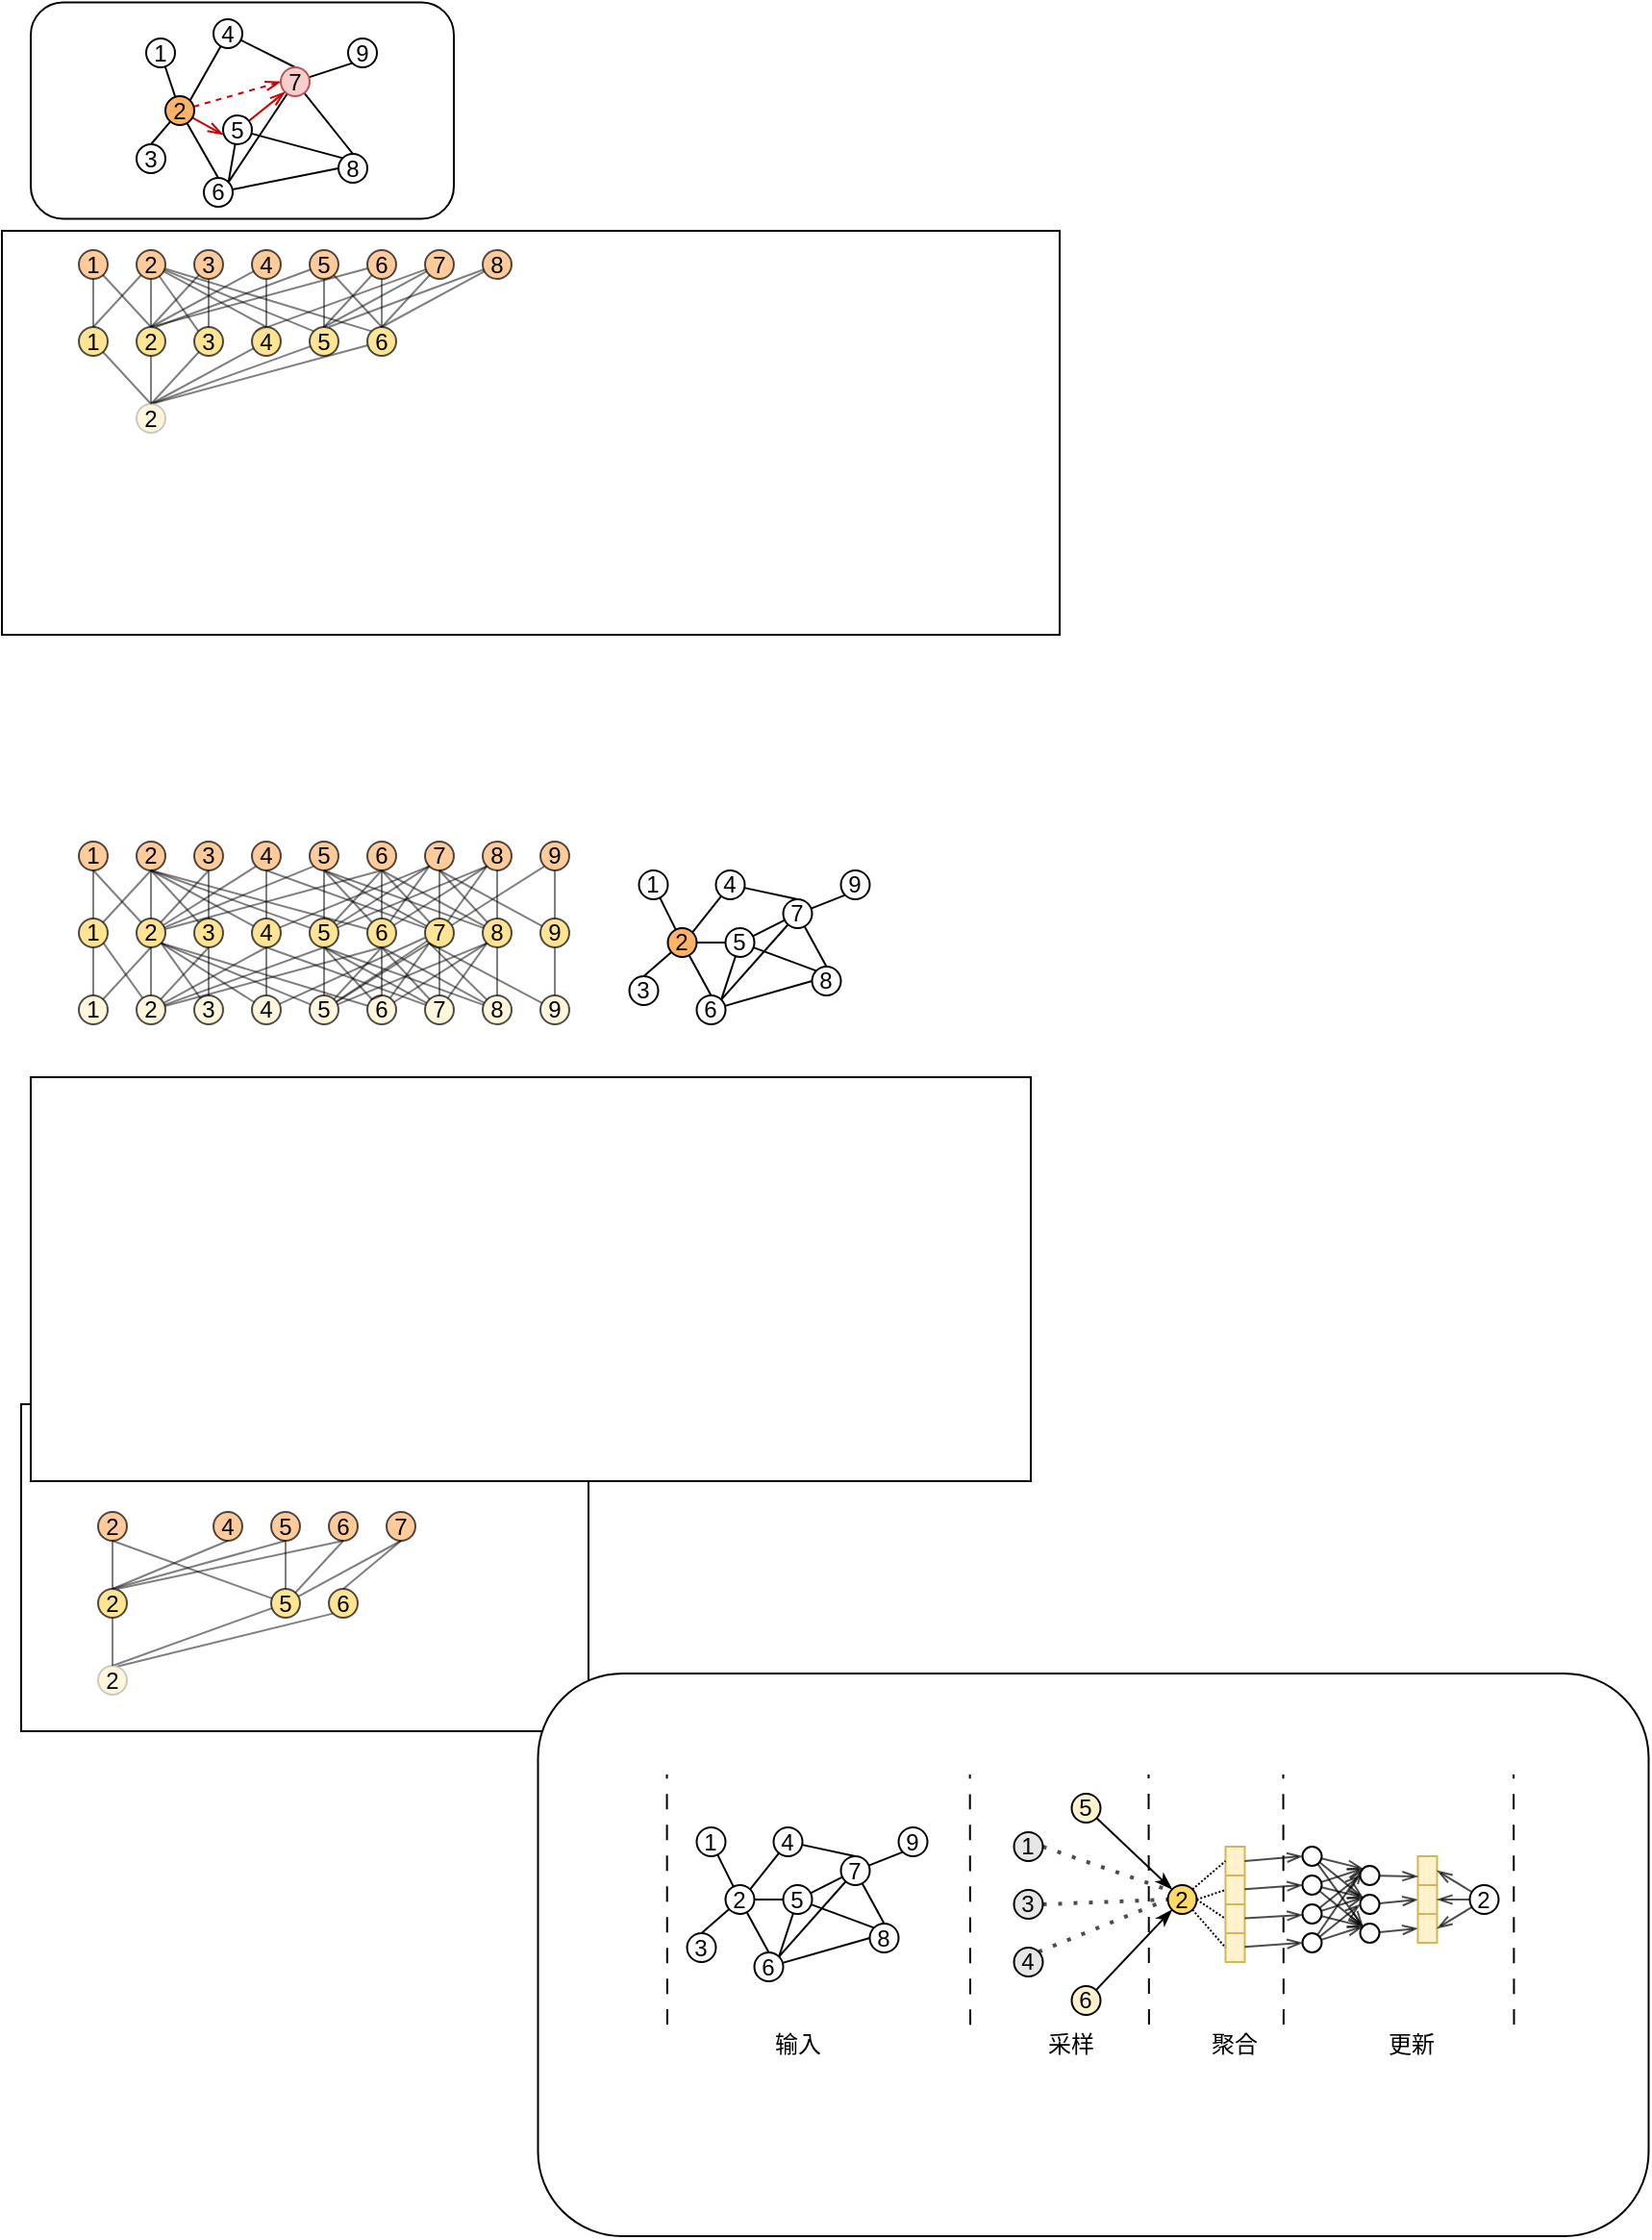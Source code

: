 <mxfile version="24.4.0" type="github">
  <diagram name="第 1 页" id="LxelXvVXPiTQqQ4sb4Tv">
    <mxGraphModel dx="548" dy="339" grid="1" gridSize="10" guides="1" tooltips="1" connect="1" arrows="1" fold="1" page="1" pageScale="1" pageWidth="827" pageHeight="1169" math="0" shadow="0">
      <root>
        <mxCell id="0" />
        <mxCell id="1" parent="0" />
        <mxCell id="KuxwwfLe9ZElaLR2S34V-271" value="" style="rounded=0;whiteSpace=wrap;html=1;fontFamily=Helvetica;fontSize=11;fontColor=default;labelBackgroundColor=default;" parent="1" vertex="1">
          <mxGeometry x="40" y="790" width="295" height="170" as="geometry" />
        </mxCell>
        <mxCell id="KuxwwfLe9ZElaLR2S34V-270" value="" style="rounded=0;whiteSpace=wrap;html=1;fontFamily=Helvetica;fontSize=11;fontColor=default;labelBackgroundColor=default;" parent="1" vertex="1">
          <mxGeometry x="45" y="620" width="520" height="210" as="geometry" />
        </mxCell>
        <mxCell id="KuxwwfLe9ZElaLR2S34V-267" value="" style="rounded=0;whiteSpace=wrap;html=1;fontFamily=Helvetica;fontSize=11;fontColor=default;labelBackgroundColor=default;" parent="1" vertex="1">
          <mxGeometry x="30" y="180" width="550" height="210" as="geometry" />
        </mxCell>
        <mxCell id="KuxwwfLe9ZElaLR2S34V-265" value="" style="rounded=1;whiteSpace=wrap;html=1;fontFamily=Helvetica;fontSize=11;fontColor=default;labelBackgroundColor=default;" parent="1" vertex="1">
          <mxGeometry x="45" y="61.25" width="220" height="112.5" as="geometry" />
        </mxCell>
        <mxCell id="KuxwwfLe9ZElaLR2S34V-13" style="edgeStyle=none;rounded=0;orthogonalLoop=1;jettySize=auto;html=1;entryX=0.5;entryY=0;entryDx=0;entryDy=0;strokeColor=default;align=center;verticalAlign=middle;fontFamily=Helvetica;fontSize=11;fontColor=default;labelBackgroundColor=default;endArrow=none;endFill=0;" parent="1" source="KuxwwfLe9ZElaLR2S34V-1" target="KuxwwfLe9ZElaLR2S34V-6" edge="1">
          <mxGeometry relative="1" as="geometry" />
        </mxCell>
        <mxCell id="KuxwwfLe9ZElaLR2S34V-14" style="edgeStyle=none;rounded=0;orthogonalLoop=1;jettySize=auto;html=1;entryX=0.5;entryY=0;entryDx=0;entryDy=0;strokeColor=default;align=center;verticalAlign=middle;fontFamily=Helvetica;fontSize=11;fontColor=default;labelBackgroundColor=default;endArrow=none;endFill=0;" parent="1" source="KuxwwfLe9ZElaLR2S34V-1" target="KuxwwfLe9ZElaLR2S34V-7" edge="1">
          <mxGeometry relative="1" as="geometry" />
        </mxCell>
        <mxCell id="rmCnp-xHdP0OK2ies1rB-6" style="rounded=0;orthogonalLoop=1;jettySize=auto;html=1;entryX=0;entryY=0.667;entryDx=0;entryDy=0;endArrow=openThin;endFill=0;entryPerimeter=0;strokeColor=#CC0000;" edge="1" parent="1" source="KuxwwfLe9ZElaLR2S34V-1" target="KuxwwfLe9ZElaLR2S34V-4">
          <mxGeometry relative="1" as="geometry" />
        </mxCell>
        <mxCell id="rmCnp-xHdP0OK2ies1rB-10" style="edgeStyle=none;rounded=0;orthogonalLoop=1;jettySize=auto;html=1;entryX=0;entryY=0.5;entryDx=0;entryDy=0;endArrow=openThin;endFill=0;dashed=1;strokeColor=#CC0000;" edge="1" parent="1" source="KuxwwfLe9ZElaLR2S34V-1" target="KuxwwfLe9ZElaLR2S34V-3">
          <mxGeometry relative="1" as="geometry" />
        </mxCell>
        <mxCell id="KuxwwfLe9ZElaLR2S34V-1" value="2" style="ellipse;whiteSpace=wrap;html=1;aspect=fixed;fillColor=#FFB366;" parent="1" vertex="1">
          <mxGeometry x="115" y="110" width="15" height="15" as="geometry" />
        </mxCell>
        <mxCell id="KuxwwfLe9ZElaLR2S34V-12" style="edgeStyle=none;rounded=0;orthogonalLoop=1;jettySize=auto;html=1;entryX=1;entryY=0;entryDx=0;entryDy=0;strokeColor=default;align=center;verticalAlign=middle;fontFamily=Helvetica;fontSize=11;fontColor=default;labelBackgroundColor=default;endArrow=none;endFill=0;" parent="1" source="KuxwwfLe9ZElaLR2S34V-2" target="KuxwwfLe9ZElaLR2S34V-1" edge="1">
          <mxGeometry relative="1" as="geometry" />
        </mxCell>
        <mxCell id="KuxwwfLe9ZElaLR2S34V-17" style="edgeStyle=none;rounded=0;orthogonalLoop=1;jettySize=auto;html=1;entryX=0.5;entryY=0;entryDx=0;entryDy=0;strokeColor=default;align=center;verticalAlign=middle;fontFamily=Helvetica;fontSize=11;fontColor=default;labelBackgroundColor=default;endArrow=none;endFill=0;" parent="1" source="KuxwwfLe9ZElaLR2S34V-2" target="KuxwwfLe9ZElaLR2S34V-3" edge="1">
          <mxGeometry relative="1" as="geometry" />
        </mxCell>
        <mxCell id="KuxwwfLe9ZElaLR2S34V-2" value="4" style="ellipse;whiteSpace=wrap;html=1;aspect=fixed;" parent="1" vertex="1">
          <mxGeometry x="140" y="70" width="15" height="15" as="geometry" />
        </mxCell>
        <mxCell id="KuxwwfLe9ZElaLR2S34V-21" style="edgeStyle=none;rounded=0;orthogonalLoop=1;jettySize=auto;html=1;entryX=0.5;entryY=0;entryDx=0;entryDy=0;strokeColor=default;align=center;verticalAlign=middle;fontFamily=Helvetica;fontSize=11;fontColor=default;labelBackgroundColor=default;endArrow=none;endFill=0;" parent="1" source="KuxwwfLe9ZElaLR2S34V-3" target="KuxwwfLe9ZElaLR2S34V-8" edge="1">
          <mxGeometry relative="1" as="geometry" />
        </mxCell>
        <mxCell id="KuxwwfLe9ZElaLR2S34V-22" style="edgeStyle=none;rounded=0;orthogonalLoop=1;jettySize=auto;html=1;entryX=0;entryY=1;entryDx=0;entryDy=0;strokeColor=default;align=center;verticalAlign=middle;fontFamily=Helvetica;fontSize=11;fontColor=default;labelBackgroundColor=default;endArrow=none;endFill=0;" parent="1" source="KuxwwfLe9ZElaLR2S34V-3" target="KuxwwfLe9ZElaLR2S34V-9" edge="1">
          <mxGeometry relative="1" as="geometry" />
        </mxCell>
        <mxCell id="KuxwwfLe9ZElaLR2S34V-23" style="edgeStyle=none;rounded=0;orthogonalLoop=1;jettySize=auto;html=1;entryX=1;entryY=0;entryDx=0;entryDy=0;strokeColor=default;align=center;verticalAlign=middle;fontFamily=Helvetica;fontSize=11;fontColor=default;labelBackgroundColor=default;endArrow=none;endFill=0;" parent="1" source="KuxwwfLe9ZElaLR2S34V-3" target="KuxwwfLe9ZElaLR2S34V-7" edge="1">
          <mxGeometry relative="1" as="geometry" />
        </mxCell>
        <mxCell id="KuxwwfLe9ZElaLR2S34V-3" value="7" style="ellipse;whiteSpace=wrap;html=1;aspect=fixed;fillColor=#f8cecc;strokeColor=#b85450;" parent="1" vertex="1">
          <mxGeometry x="175" y="95" width="15" height="15" as="geometry" />
        </mxCell>
        <mxCell id="KuxwwfLe9ZElaLR2S34V-18" style="edgeStyle=none;rounded=0;orthogonalLoop=1;jettySize=auto;html=1;entryX=1;entryY=0;entryDx=0;entryDy=0;strokeColor=default;align=center;verticalAlign=middle;fontFamily=Helvetica;fontSize=11;fontColor=default;labelBackgroundColor=default;endArrow=none;endFill=0;" parent="1" source="KuxwwfLe9ZElaLR2S34V-4" target="KuxwwfLe9ZElaLR2S34V-7" edge="1">
          <mxGeometry relative="1" as="geometry" />
        </mxCell>
        <mxCell id="KuxwwfLe9ZElaLR2S34V-20" style="edgeStyle=none;rounded=0;orthogonalLoop=1;jettySize=auto;html=1;entryX=0;entryY=0;entryDx=0;entryDy=0;strokeColor=default;align=center;verticalAlign=middle;fontFamily=Helvetica;fontSize=11;fontColor=default;labelBackgroundColor=default;endArrow=none;endFill=0;" parent="1" source="KuxwwfLe9ZElaLR2S34V-4" target="KuxwwfLe9ZElaLR2S34V-8" edge="1">
          <mxGeometry relative="1" as="geometry" />
        </mxCell>
        <mxCell id="rmCnp-xHdP0OK2ies1rB-8" style="rounded=0;orthogonalLoop=1;jettySize=auto;html=1;entryX=0;entryY=1;entryDx=0;entryDy=0;endArrow=openThin;endFill=0;strokeColor=#CC0000;" edge="1" parent="1" source="KuxwwfLe9ZElaLR2S34V-4" target="KuxwwfLe9ZElaLR2S34V-3">
          <mxGeometry relative="1" as="geometry" />
        </mxCell>
        <mxCell id="KuxwwfLe9ZElaLR2S34V-4" value="5" style="ellipse;whiteSpace=wrap;html=1;aspect=fixed;" parent="1" vertex="1">
          <mxGeometry x="145" y="120" width="15" height="15" as="geometry" />
        </mxCell>
        <mxCell id="KuxwwfLe9ZElaLR2S34V-11" style="edgeStyle=none;rounded=0;orthogonalLoop=1;jettySize=auto;html=1;strokeColor=default;align=center;verticalAlign=middle;fontFamily=Helvetica;fontSize=11;fontColor=default;labelBackgroundColor=default;endArrow=none;endFill=0;" parent="1" source="KuxwwfLe9ZElaLR2S34V-5" target="KuxwwfLe9ZElaLR2S34V-1" edge="1">
          <mxGeometry relative="1" as="geometry" />
        </mxCell>
        <mxCell id="KuxwwfLe9ZElaLR2S34V-5" value="1" style="ellipse;whiteSpace=wrap;html=1;aspect=fixed;" parent="1" vertex="1">
          <mxGeometry x="105" y="80" width="15" height="15" as="geometry" />
        </mxCell>
        <mxCell id="KuxwwfLe9ZElaLR2S34V-6" value="3" style="ellipse;whiteSpace=wrap;html=1;aspect=fixed;" parent="1" vertex="1">
          <mxGeometry x="100" y="135" width="15" height="15" as="geometry" />
        </mxCell>
        <mxCell id="KuxwwfLe9ZElaLR2S34V-19" style="edgeStyle=none;rounded=0;orthogonalLoop=1;jettySize=auto;html=1;entryX=0;entryY=0.5;entryDx=0;entryDy=0;strokeColor=default;align=center;verticalAlign=middle;fontFamily=Helvetica;fontSize=11;fontColor=default;labelBackgroundColor=default;endArrow=none;endFill=0;" parent="1" source="KuxwwfLe9ZElaLR2S34V-7" target="KuxwwfLe9ZElaLR2S34V-8" edge="1">
          <mxGeometry relative="1" as="geometry" />
        </mxCell>
        <mxCell id="KuxwwfLe9ZElaLR2S34V-7" value="6" style="ellipse;whiteSpace=wrap;html=1;aspect=fixed;" parent="1" vertex="1">
          <mxGeometry x="135" y="152.5" width="15" height="15" as="geometry" />
        </mxCell>
        <mxCell id="KuxwwfLe9ZElaLR2S34V-8" value="8" style="ellipse;whiteSpace=wrap;html=1;aspect=fixed;" parent="1" vertex="1">
          <mxGeometry x="205" y="140" width="15" height="15" as="geometry" />
        </mxCell>
        <mxCell id="KuxwwfLe9ZElaLR2S34V-9" value="9" style="ellipse;whiteSpace=wrap;html=1;aspect=fixed;" parent="1" vertex="1">
          <mxGeometry x="210" y="80" width="15" height="15" as="geometry" />
        </mxCell>
        <mxCell id="KuxwwfLe9ZElaLR2S34V-45" style="edgeStyle=none;rounded=0;orthogonalLoop=1;jettySize=auto;html=1;entryX=0.5;entryY=0;entryDx=0;entryDy=0;strokeColor=default;align=center;verticalAlign=middle;fontFamily=Helvetica;fontSize=11;fontColor=default;labelBackgroundColor=default;endArrow=none;endFill=0;opacity=50;" parent="1" source="KuxwwfLe9ZElaLR2S34V-24" target="KuxwwfLe9ZElaLR2S34V-32" edge="1">
          <mxGeometry relative="1" as="geometry" />
        </mxCell>
        <mxCell id="KuxwwfLe9ZElaLR2S34V-46" style="edgeStyle=none;rounded=0;orthogonalLoop=1;jettySize=auto;html=1;entryX=0.5;entryY=0;entryDx=0;entryDy=0;strokeColor=default;align=center;verticalAlign=middle;fontFamily=Helvetica;fontSize=11;fontColor=default;labelBackgroundColor=default;endArrow=none;endFill=0;opacity=50;" parent="1" source="KuxwwfLe9ZElaLR2S34V-24" target="KuxwwfLe9ZElaLR2S34V-33" edge="1">
          <mxGeometry relative="1" as="geometry" />
        </mxCell>
        <mxCell id="KuxwwfLe9ZElaLR2S34V-24" value="1" style="ellipse;whiteSpace=wrap;html=1;aspect=fixed;opacity=70;fillColor=#FFB570;" parent="1" vertex="1">
          <mxGeometry x="70" y="190" width="15" height="15" as="geometry" />
        </mxCell>
        <mxCell id="KuxwwfLe9ZElaLR2S34V-47" style="edgeStyle=none;rounded=0;orthogonalLoop=1;jettySize=auto;html=1;entryX=0.5;entryY=0;entryDx=0;entryDy=0;strokeColor=default;align=center;verticalAlign=middle;fontFamily=Helvetica;fontSize=11;fontColor=default;labelBackgroundColor=default;endArrow=none;endFill=0;opacity=50;" parent="1" source="KuxwwfLe9ZElaLR2S34V-25" target="KuxwwfLe9ZElaLR2S34V-32" edge="1">
          <mxGeometry relative="1" as="geometry" />
        </mxCell>
        <mxCell id="KuxwwfLe9ZElaLR2S34V-48" style="edgeStyle=none;rounded=0;orthogonalLoop=1;jettySize=auto;html=1;entryX=0.5;entryY=0;entryDx=0;entryDy=0;strokeColor=default;align=center;verticalAlign=middle;fontFamily=Helvetica;fontSize=11;fontColor=default;labelBackgroundColor=default;endArrow=none;endFill=0;opacity=50;" parent="1" source="KuxwwfLe9ZElaLR2S34V-25" target="KuxwwfLe9ZElaLR2S34V-33" edge="1">
          <mxGeometry relative="1" as="geometry" />
        </mxCell>
        <mxCell id="KuxwwfLe9ZElaLR2S34V-49" style="edgeStyle=none;rounded=0;orthogonalLoop=1;jettySize=auto;html=1;entryX=0;entryY=0;entryDx=0;entryDy=0;strokeColor=default;align=center;verticalAlign=middle;fontFamily=Helvetica;fontSize=11;fontColor=default;labelBackgroundColor=default;endArrow=none;endFill=0;opacity=50;" parent="1" source="KuxwwfLe9ZElaLR2S34V-25" target="KuxwwfLe9ZElaLR2S34V-34" edge="1">
          <mxGeometry relative="1" as="geometry" />
        </mxCell>
        <mxCell id="KuxwwfLe9ZElaLR2S34V-50" style="edgeStyle=none;rounded=0;orthogonalLoop=1;jettySize=auto;html=1;entryX=0.5;entryY=0;entryDx=0;entryDy=0;strokeColor=default;align=center;verticalAlign=middle;fontFamily=Helvetica;fontSize=11;fontColor=default;labelBackgroundColor=default;endArrow=none;endFill=0;opacity=50;" parent="1" source="KuxwwfLe9ZElaLR2S34V-25" target="KuxwwfLe9ZElaLR2S34V-35" edge="1">
          <mxGeometry relative="1" as="geometry" />
        </mxCell>
        <mxCell id="KuxwwfLe9ZElaLR2S34V-51" style="edgeStyle=none;rounded=0;orthogonalLoop=1;jettySize=auto;html=1;entryX=0;entryY=0;entryDx=0;entryDy=0;strokeColor=default;align=center;verticalAlign=middle;fontFamily=Helvetica;fontSize=11;fontColor=default;labelBackgroundColor=default;endArrow=none;endFill=0;opacity=50;" parent="1" source="KuxwwfLe9ZElaLR2S34V-25" target="KuxwwfLe9ZElaLR2S34V-36" edge="1">
          <mxGeometry relative="1" as="geometry" />
        </mxCell>
        <mxCell id="KuxwwfLe9ZElaLR2S34V-52" style="edgeStyle=none;rounded=0;orthogonalLoop=1;jettySize=auto;html=1;entryX=0;entryY=0;entryDx=0;entryDy=0;strokeColor=default;align=center;verticalAlign=middle;fontFamily=Helvetica;fontSize=11;fontColor=default;labelBackgroundColor=default;endArrow=none;endFill=0;opacity=50;" parent="1" source="KuxwwfLe9ZElaLR2S34V-25" target="KuxwwfLe9ZElaLR2S34V-37" edge="1">
          <mxGeometry relative="1" as="geometry" />
        </mxCell>
        <mxCell id="KuxwwfLe9ZElaLR2S34V-25" value="2" style="ellipse;whiteSpace=wrap;html=1;aspect=fixed;opacity=70;fillColor=#FFB570;" parent="1" vertex="1">
          <mxGeometry x="100" y="190" width="15" height="15" as="geometry" />
        </mxCell>
        <mxCell id="KuxwwfLe9ZElaLR2S34V-53" style="edgeStyle=none;rounded=0;orthogonalLoop=1;jettySize=auto;html=1;entryX=0.5;entryY=0;entryDx=0;entryDy=0;strokeColor=default;align=center;verticalAlign=middle;fontFamily=Helvetica;fontSize=11;fontColor=default;labelBackgroundColor=default;endArrow=none;endFill=0;opacity=50;" parent="1" source="KuxwwfLe9ZElaLR2S34V-26" target="KuxwwfLe9ZElaLR2S34V-33" edge="1">
          <mxGeometry relative="1" as="geometry" />
        </mxCell>
        <mxCell id="KuxwwfLe9ZElaLR2S34V-54" style="edgeStyle=none;rounded=0;orthogonalLoop=1;jettySize=auto;html=1;strokeColor=default;align=center;verticalAlign=middle;fontFamily=Helvetica;fontSize=11;fontColor=default;labelBackgroundColor=default;endArrow=none;endFill=0;opacity=50;" parent="1" source="KuxwwfLe9ZElaLR2S34V-26" target="KuxwwfLe9ZElaLR2S34V-34" edge="1">
          <mxGeometry relative="1" as="geometry" />
        </mxCell>
        <mxCell id="KuxwwfLe9ZElaLR2S34V-26" value="3" style="ellipse;whiteSpace=wrap;html=1;aspect=fixed;opacity=70;fillColor=#FFB570;" parent="1" vertex="1">
          <mxGeometry x="130" y="190" width="15" height="15" as="geometry" />
        </mxCell>
        <mxCell id="KuxwwfLe9ZElaLR2S34V-55" style="edgeStyle=none;rounded=0;orthogonalLoop=1;jettySize=auto;html=1;entryX=0.5;entryY=0;entryDx=0;entryDy=0;strokeColor=default;align=center;verticalAlign=middle;fontFamily=Helvetica;fontSize=11;fontColor=default;labelBackgroundColor=default;endArrow=none;endFill=0;opacity=50;" parent="1" source="KuxwwfLe9ZElaLR2S34V-27" target="KuxwwfLe9ZElaLR2S34V-33" edge="1">
          <mxGeometry relative="1" as="geometry" />
        </mxCell>
        <mxCell id="KuxwwfLe9ZElaLR2S34V-56" style="edgeStyle=none;rounded=0;orthogonalLoop=1;jettySize=auto;html=1;entryX=0.5;entryY=0;entryDx=0;entryDy=0;strokeColor=default;align=center;verticalAlign=middle;fontFamily=Helvetica;fontSize=11;fontColor=default;labelBackgroundColor=default;endArrow=none;endFill=0;opacity=50;" parent="1" source="KuxwwfLe9ZElaLR2S34V-27" target="KuxwwfLe9ZElaLR2S34V-35" edge="1">
          <mxGeometry relative="1" as="geometry" />
        </mxCell>
        <mxCell id="KuxwwfLe9ZElaLR2S34V-27" value="4" style="ellipse;whiteSpace=wrap;html=1;aspect=fixed;opacity=70;fillColor=#FFB570;" parent="1" vertex="1">
          <mxGeometry x="160" y="190" width="15" height="15" as="geometry" />
        </mxCell>
        <mxCell id="KuxwwfLe9ZElaLR2S34V-57" style="edgeStyle=none;rounded=0;orthogonalLoop=1;jettySize=auto;html=1;strokeColor=default;align=center;verticalAlign=middle;fontFamily=Helvetica;fontSize=11;fontColor=default;labelBackgroundColor=default;endArrow=none;endFill=0;opacity=50;" parent="1" source="KuxwwfLe9ZElaLR2S34V-28" edge="1">
          <mxGeometry relative="1" as="geometry">
            <mxPoint x="110" y="230" as="targetPoint" />
          </mxGeometry>
        </mxCell>
        <mxCell id="KuxwwfLe9ZElaLR2S34V-58" style="edgeStyle=none;rounded=0;orthogonalLoop=1;jettySize=auto;html=1;strokeColor=default;align=center;verticalAlign=middle;fontFamily=Helvetica;fontSize=11;fontColor=default;labelBackgroundColor=default;endArrow=none;endFill=0;opacity=50;" parent="1" source="KuxwwfLe9ZElaLR2S34V-28" target="KuxwwfLe9ZElaLR2S34V-36" edge="1">
          <mxGeometry relative="1" as="geometry" />
        </mxCell>
        <mxCell id="KuxwwfLe9ZElaLR2S34V-59" style="edgeStyle=none;rounded=0;orthogonalLoop=1;jettySize=auto;html=1;entryX=0.5;entryY=0;entryDx=0;entryDy=0;strokeColor=default;align=center;verticalAlign=middle;fontFamily=Helvetica;fontSize=11;fontColor=default;labelBackgroundColor=default;endArrow=none;endFill=0;opacity=50;" parent="1" source="KuxwwfLe9ZElaLR2S34V-28" target="KuxwwfLe9ZElaLR2S34V-37" edge="1">
          <mxGeometry relative="1" as="geometry" />
        </mxCell>
        <mxCell id="KuxwwfLe9ZElaLR2S34V-28" value="5" style="ellipse;whiteSpace=wrap;html=1;aspect=fixed;opacity=70;fillColor=#FFB570;" parent="1" vertex="1">
          <mxGeometry x="190" y="190" width="15" height="15" as="geometry" />
        </mxCell>
        <mxCell id="KuxwwfLe9ZElaLR2S34V-60" style="edgeStyle=none;rounded=0;orthogonalLoop=1;jettySize=auto;html=1;entryX=0.5;entryY=0;entryDx=0;entryDy=0;strokeColor=default;align=center;verticalAlign=middle;fontFamily=Helvetica;fontSize=11;fontColor=default;labelBackgroundColor=default;endArrow=none;endFill=0;opacity=50;" parent="1" source="KuxwwfLe9ZElaLR2S34V-29" target="KuxwwfLe9ZElaLR2S34V-33" edge="1">
          <mxGeometry relative="1" as="geometry" />
        </mxCell>
        <mxCell id="KuxwwfLe9ZElaLR2S34V-61" style="edgeStyle=none;rounded=0;orthogonalLoop=1;jettySize=auto;html=1;entryX=0.5;entryY=0;entryDx=0;entryDy=0;strokeColor=default;align=center;verticalAlign=middle;fontFamily=Helvetica;fontSize=11;fontColor=default;labelBackgroundColor=default;endArrow=none;endFill=0;opacity=50;" parent="1" source="KuxwwfLe9ZElaLR2S34V-29" target="KuxwwfLe9ZElaLR2S34V-36" edge="1">
          <mxGeometry relative="1" as="geometry" />
        </mxCell>
        <mxCell id="KuxwwfLe9ZElaLR2S34V-62" style="edgeStyle=none;rounded=0;orthogonalLoop=1;jettySize=auto;html=1;entryX=0.5;entryY=0;entryDx=0;entryDy=0;strokeColor=default;align=center;verticalAlign=middle;fontFamily=Helvetica;fontSize=11;fontColor=default;labelBackgroundColor=default;endArrow=none;endFill=0;opacity=50;" parent="1" source="KuxwwfLe9ZElaLR2S34V-29" target="KuxwwfLe9ZElaLR2S34V-37" edge="1">
          <mxGeometry relative="1" as="geometry" />
        </mxCell>
        <mxCell id="KuxwwfLe9ZElaLR2S34V-29" value="6" style="ellipse;whiteSpace=wrap;html=1;aspect=fixed;opacity=70;fillColor=#FFB570;" parent="1" vertex="1">
          <mxGeometry x="220" y="190" width="15" height="15" as="geometry" />
        </mxCell>
        <mxCell id="KuxwwfLe9ZElaLR2S34V-63" style="edgeStyle=none;rounded=0;orthogonalLoop=1;jettySize=auto;html=1;entryX=0;entryY=0;entryDx=0;entryDy=0;strokeColor=default;align=center;verticalAlign=middle;fontFamily=Helvetica;fontSize=11;fontColor=default;labelBackgroundColor=default;endArrow=none;endFill=0;opacity=50;" parent="1" source="KuxwwfLe9ZElaLR2S34V-30" target="KuxwwfLe9ZElaLR2S34V-35" edge="1">
          <mxGeometry relative="1" as="geometry" />
        </mxCell>
        <mxCell id="KuxwwfLe9ZElaLR2S34V-64" style="edgeStyle=none;rounded=0;orthogonalLoop=1;jettySize=auto;html=1;entryX=0.5;entryY=0;entryDx=0;entryDy=0;strokeColor=default;align=center;verticalAlign=middle;fontFamily=Helvetica;fontSize=11;fontColor=default;labelBackgroundColor=default;endArrow=none;endFill=0;opacity=50;" parent="1" source="KuxwwfLe9ZElaLR2S34V-30" target="KuxwwfLe9ZElaLR2S34V-36" edge="1">
          <mxGeometry relative="1" as="geometry" />
        </mxCell>
        <mxCell id="KuxwwfLe9ZElaLR2S34V-65" style="edgeStyle=none;rounded=0;orthogonalLoop=1;jettySize=auto;html=1;entryX=0.5;entryY=0;entryDx=0;entryDy=0;strokeColor=default;align=center;verticalAlign=middle;fontFamily=Helvetica;fontSize=11;fontColor=default;labelBackgroundColor=default;endArrow=none;endFill=0;opacity=50;" parent="1" source="KuxwwfLe9ZElaLR2S34V-30" target="KuxwwfLe9ZElaLR2S34V-37" edge="1">
          <mxGeometry relative="1" as="geometry" />
        </mxCell>
        <mxCell id="KuxwwfLe9ZElaLR2S34V-30" value="7" style="ellipse;whiteSpace=wrap;html=1;aspect=fixed;opacity=70;fillColor=#FFB570;" parent="1" vertex="1">
          <mxGeometry x="250" y="190" width="15" height="15" as="geometry" />
        </mxCell>
        <mxCell id="KuxwwfLe9ZElaLR2S34V-66" style="edgeStyle=none;rounded=0;orthogonalLoop=1;jettySize=auto;html=1;strokeColor=default;align=center;verticalAlign=middle;fontFamily=Helvetica;fontSize=11;fontColor=default;labelBackgroundColor=default;endArrow=none;endFill=0;opacity=50;" parent="1" source="KuxwwfLe9ZElaLR2S34V-31" edge="1">
          <mxGeometry relative="1" as="geometry">
            <mxPoint x="200" y="230" as="targetPoint" />
          </mxGeometry>
        </mxCell>
        <mxCell id="KuxwwfLe9ZElaLR2S34V-67" style="edgeStyle=none;rounded=0;orthogonalLoop=1;jettySize=auto;html=1;entryX=0.5;entryY=0;entryDx=0;entryDy=0;strokeColor=default;align=center;verticalAlign=middle;fontFamily=Helvetica;fontSize=11;fontColor=default;labelBackgroundColor=default;endArrow=none;endFill=0;opacity=50;" parent="1" source="KuxwwfLe9ZElaLR2S34V-31" target="KuxwwfLe9ZElaLR2S34V-37" edge="1">
          <mxGeometry relative="1" as="geometry" />
        </mxCell>
        <mxCell id="KuxwwfLe9ZElaLR2S34V-31" value="8" style="ellipse;whiteSpace=wrap;html=1;aspect=fixed;opacity=70;fillColor=#FFB570;" parent="1" vertex="1">
          <mxGeometry x="280" y="190" width="15" height="15" as="geometry" />
        </mxCell>
        <mxCell id="KuxwwfLe9ZElaLR2S34V-39" style="edgeStyle=none;rounded=0;orthogonalLoop=1;jettySize=auto;html=1;entryX=0.5;entryY=0;entryDx=0;entryDy=0;strokeColor=default;align=center;verticalAlign=middle;fontFamily=Helvetica;fontSize=11;fontColor=default;labelBackgroundColor=default;endArrow=none;endFill=0;opacity=50;" parent="1" source="KuxwwfLe9ZElaLR2S34V-32" target="KuxwwfLe9ZElaLR2S34V-38" edge="1">
          <mxGeometry relative="1" as="geometry" />
        </mxCell>
        <mxCell id="KuxwwfLe9ZElaLR2S34V-32" value="1" style="ellipse;whiteSpace=wrap;html=1;aspect=fixed;opacity=70;fillColor=#FFD966;" parent="1" vertex="1">
          <mxGeometry x="70" y="230" width="15" height="15" as="geometry" />
        </mxCell>
        <mxCell id="KuxwwfLe9ZElaLR2S34V-33" value="2" style="ellipse;whiteSpace=wrap;html=1;aspect=fixed;opacity=70;fillColor=#FFD966;" parent="1" vertex="1">
          <mxGeometry x="100" y="230" width="15" height="15" as="geometry" />
        </mxCell>
        <mxCell id="KuxwwfLe9ZElaLR2S34V-41" style="edgeStyle=none;rounded=0;orthogonalLoop=1;jettySize=auto;html=1;entryX=0.5;entryY=0;entryDx=0;entryDy=0;strokeColor=default;align=center;verticalAlign=middle;fontFamily=Helvetica;fontSize=11;fontColor=default;labelBackgroundColor=default;endArrow=none;endFill=0;opacity=50;" parent="1" source="KuxwwfLe9ZElaLR2S34V-34" target="KuxwwfLe9ZElaLR2S34V-38" edge="1">
          <mxGeometry relative="1" as="geometry" />
        </mxCell>
        <mxCell id="KuxwwfLe9ZElaLR2S34V-34" value="3" style="ellipse;whiteSpace=wrap;html=1;aspect=fixed;opacity=70;fillColor=#FFD966;" parent="1" vertex="1">
          <mxGeometry x="130" y="230" width="15" height="15" as="geometry" />
        </mxCell>
        <mxCell id="KuxwwfLe9ZElaLR2S34V-42" style="edgeStyle=none;rounded=0;orthogonalLoop=1;jettySize=auto;html=1;entryX=0.5;entryY=0;entryDx=0;entryDy=0;strokeColor=default;align=center;verticalAlign=middle;fontFamily=Helvetica;fontSize=11;fontColor=default;labelBackgroundColor=default;endArrow=none;endFill=0;opacity=50;" parent="1" source="KuxwwfLe9ZElaLR2S34V-35" target="KuxwwfLe9ZElaLR2S34V-38" edge="1">
          <mxGeometry relative="1" as="geometry" />
        </mxCell>
        <mxCell id="KuxwwfLe9ZElaLR2S34V-35" value="4" style="ellipse;whiteSpace=wrap;html=1;aspect=fixed;opacity=70;fillColor=#FFD966;" parent="1" vertex="1">
          <mxGeometry x="160" y="230" width="15" height="15" as="geometry" />
        </mxCell>
        <mxCell id="KuxwwfLe9ZElaLR2S34V-43" style="edgeStyle=none;rounded=0;orthogonalLoop=1;jettySize=auto;html=1;entryX=0.5;entryY=0;entryDx=0;entryDy=0;strokeColor=default;align=center;verticalAlign=middle;fontFamily=Helvetica;fontSize=11;fontColor=default;labelBackgroundColor=default;endArrow=none;endFill=0;opacity=50;" parent="1" source="KuxwwfLe9ZElaLR2S34V-36" target="KuxwwfLe9ZElaLR2S34V-38" edge="1">
          <mxGeometry relative="1" as="geometry" />
        </mxCell>
        <mxCell id="KuxwwfLe9ZElaLR2S34V-36" value="5" style="ellipse;whiteSpace=wrap;html=1;aspect=fixed;opacity=70;fillColor=#FFD966;" parent="1" vertex="1">
          <mxGeometry x="190" y="230" width="15" height="15" as="geometry" />
        </mxCell>
        <mxCell id="KuxwwfLe9ZElaLR2S34V-44" style="edgeStyle=none;rounded=0;orthogonalLoop=1;jettySize=auto;html=1;entryX=0.5;entryY=0;entryDx=0;entryDy=0;strokeColor=default;align=center;verticalAlign=middle;fontFamily=Helvetica;fontSize=11;fontColor=default;labelBackgroundColor=default;endArrow=none;endFill=0;opacity=50;" parent="1" source="KuxwwfLe9ZElaLR2S34V-37" target="KuxwwfLe9ZElaLR2S34V-38" edge="1">
          <mxGeometry relative="1" as="geometry" />
        </mxCell>
        <mxCell id="KuxwwfLe9ZElaLR2S34V-37" value="6" style="ellipse;whiteSpace=wrap;html=1;aspect=fixed;opacity=70;fillColor=#FFD966;" parent="1" vertex="1">
          <mxGeometry x="220" y="230" width="15" height="15" as="geometry" />
        </mxCell>
        <mxCell id="KuxwwfLe9ZElaLR2S34V-38" value="2" style="ellipse;whiteSpace=wrap;html=1;aspect=fixed;opacity=70;strokeColor=#B3B3B3;fillColor=#FFF2CC;" parent="1" vertex="1">
          <mxGeometry x="100" y="270" width="15" height="15" as="geometry" />
        </mxCell>
        <mxCell id="KuxwwfLe9ZElaLR2S34V-40" style="edgeStyle=none;rounded=0;orthogonalLoop=1;jettySize=auto;html=1;entryX=0.5;entryY=0;entryDx=0;entryDy=0;strokeColor=default;align=center;verticalAlign=middle;fontFamily=Helvetica;fontSize=11;fontColor=default;labelBackgroundColor=default;endArrow=none;endFill=0;opacity=50;" parent="1" source="KuxwwfLe9ZElaLR2S34V-33" target="KuxwwfLe9ZElaLR2S34V-38" edge="1">
          <mxGeometry relative="1" as="geometry" />
        </mxCell>
        <mxCell id="KuxwwfLe9ZElaLR2S34V-129" style="edgeStyle=none;rounded=0;orthogonalLoop=1;jettySize=auto;html=1;entryX=0.5;entryY=0;entryDx=0;entryDy=0;strokeColor=default;align=center;verticalAlign=middle;fontFamily=Helvetica;fontSize=11;fontColor=default;labelBackgroundColor=default;endArrow=none;endFill=0;opacity=50;" parent="1" source="KuxwwfLe9ZElaLR2S34V-70" target="KuxwwfLe9ZElaLR2S34V-100" edge="1">
          <mxGeometry relative="1" as="geometry" />
        </mxCell>
        <mxCell id="KuxwwfLe9ZElaLR2S34V-70" value="1" style="ellipse;whiteSpace=wrap;html=1;aspect=fixed;opacity=70;fillColor=#FFB570;" parent="1" vertex="1">
          <mxGeometry x="70" y="497.5" width="15" height="15" as="geometry" />
        </mxCell>
        <mxCell id="KuxwwfLe9ZElaLR2S34V-77" value="2" style="ellipse;whiteSpace=wrap;html=1;aspect=fixed;opacity=70;fillColor=#FFB570;" parent="1" vertex="1">
          <mxGeometry x="100" y="497.5" width="15" height="15" as="geometry" />
        </mxCell>
        <mxCell id="KuxwwfLe9ZElaLR2S34V-80" value="3" style="ellipse;whiteSpace=wrap;html=1;aspect=fixed;opacity=70;fillColor=#FFB570;" parent="1" vertex="1">
          <mxGeometry x="130" y="497.5" width="15" height="15" as="geometry" />
        </mxCell>
        <mxCell id="KuxwwfLe9ZElaLR2S34V-83" value="4" style="ellipse;whiteSpace=wrap;html=1;aspect=fixed;opacity=70;fillColor=#FFB570;" parent="1" vertex="1">
          <mxGeometry x="160" y="497.5" width="15" height="15" as="geometry" />
        </mxCell>
        <mxCell id="KuxwwfLe9ZElaLR2S34V-87" value="5" style="ellipse;whiteSpace=wrap;html=1;aspect=fixed;opacity=70;fillColor=#FFB570;" parent="1" vertex="1">
          <mxGeometry x="190" y="497.5" width="15" height="15" as="geometry" />
        </mxCell>
        <mxCell id="KuxwwfLe9ZElaLR2S34V-91" value="6" style="ellipse;whiteSpace=wrap;html=1;aspect=fixed;opacity=70;fillColor=#FFB570;" parent="1" vertex="1">
          <mxGeometry x="220" y="497.5" width="15" height="15" as="geometry" />
        </mxCell>
        <mxCell id="KuxwwfLe9ZElaLR2S34V-95" value="7" style="ellipse;whiteSpace=wrap;html=1;aspect=fixed;opacity=70;fillColor=#FFB570;" parent="1" vertex="1">
          <mxGeometry x="250" y="497.5" width="15" height="15" as="geometry" />
        </mxCell>
        <mxCell id="KuxwwfLe9ZElaLR2S34V-98" value="8" style="ellipse;whiteSpace=wrap;html=1;aspect=fixed;opacity=70;fillColor=#FFB570;" parent="1" vertex="1">
          <mxGeometry x="280" y="497.5" width="15" height="15" as="geometry" />
        </mxCell>
        <mxCell id="KuxwwfLe9ZElaLR2S34V-169" style="edgeStyle=none;rounded=0;orthogonalLoop=1;jettySize=auto;html=1;entryX=0.5;entryY=1;entryDx=0;entryDy=0;opacity=50;strokeColor=default;align=center;verticalAlign=middle;fontFamily=Helvetica;fontSize=11;fontColor=default;labelBackgroundColor=default;endArrow=none;endFill=0;" parent="1" source="KuxwwfLe9ZElaLR2S34V-100" target="KuxwwfLe9ZElaLR2S34V-77" edge="1">
          <mxGeometry relative="1" as="geometry" />
        </mxCell>
        <mxCell id="KuxwwfLe9ZElaLR2S34V-100" value="1" style="ellipse;whiteSpace=wrap;html=1;aspect=fixed;opacity=70;fillColor=#FFD966;" parent="1" vertex="1">
          <mxGeometry x="70" y="537.5" width="15" height="15" as="geometry" />
        </mxCell>
        <mxCell id="KuxwwfLe9ZElaLR2S34V-170" style="edgeStyle=none;rounded=0;orthogonalLoop=1;jettySize=auto;html=1;entryX=0.5;entryY=1;entryDx=0;entryDy=0;opacity=50;strokeColor=default;align=center;verticalAlign=middle;fontFamily=Helvetica;fontSize=11;fontColor=default;labelBackgroundColor=default;endArrow=none;endFill=0;" parent="1" source="KuxwwfLe9ZElaLR2S34V-101" target="KuxwwfLe9ZElaLR2S34V-70" edge="1">
          <mxGeometry relative="1" as="geometry" />
        </mxCell>
        <mxCell id="KuxwwfLe9ZElaLR2S34V-171" style="edgeStyle=none;rounded=0;orthogonalLoop=1;jettySize=auto;html=1;entryX=0.5;entryY=1;entryDx=0;entryDy=0;opacity=50;strokeColor=default;align=center;verticalAlign=middle;fontFamily=Helvetica;fontSize=11;fontColor=default;labelBackgroundColor=default;endArrow=none;endFill=0;" parent="1" source="KuxwwfLe9ZElaLR2S34V-101" target="KuxwwfLe9ZElaLR2S34V-77" edge="1">
          <mxGeometry relative="1" as="geometry" />
        </mxCell>
        <mxCell id="KuxwwfLe9ZElaLR2S34V-172" style="edgeStyle=none;rounded=0;orthogonalLoop=1;jettySize=auto;html=1;entryX=0.5;entryY=1;entryDx=0;entryDy=0;opacity=50;strokeColor=default;align=center;verticalAlign=middle;fontFamily=Helvetica;fontSize=11;fontColor=default;labelBackgroundColor=default;endArrow=none;endFill=0;" parent="1" source="KuxwwfLe9ZElaLR2S34V-101" target="KuxwwfLe9ZElaLR2S34V-80" edge="1">
          <mxGeometry relative="1" as="geometry" />
        </mxCell>
        <mxCell id="KuxwwfLe9ZElaLR2S34V-173" style="edgeStyle=none;rounded=0;orthogonalLoop=1;jettySize=auto;html=1;entryX=0;entryY=1;entryDx=0;entryDy=0;opacity=50;strokeColor=default;align=center;verticalAlign=middle;fontFamily=Helvetica;fontSize=11;fontColor=default;labelBackgroundColor=default;endArrow=none;endFill=0;" parent="1" source="KuxwwfLe9ZElaLR2S34V-101" target="KuxwwfLe9ZElaLR2S34V-83" edge="1">
          <mxGeometry relative="1" as="geometry" />
        </mxCell>
        <mxCell id="KuxwwfLe9ZElaLR2S34V-174" style="edgeStyle=none;rounded=0;orthogonalLoop=1;jettySize=auto;html=1;entryX=0;entryY=1;entryDx=0;entryDy=0;opacity=50;strokeColor=default;align=center;verticalAlign=middle;fontFamily=Helvetica;fontSize=11;fontColor=default;labelBackgroundColor=default;endArrow=none;endFill=0;" parent="1" source="KuxwwfLe9ZElaLR2S34V-101" target="KuxwwfLe9ZElaLR2S34V-87" edge="1">
          <mxGeometry relative="1" as="geometry" />
        </mxCell>
        <mxCell id="KuxwwfLe9ZElaLR2S34V-175" style="edgeStyle=none;rounded=0;orthogonalLoop=1;jettySize=auto;html=1;entryX=0.5;entryY=1;entryDx=0;entryDy=0;opacity=50;strokeColor=default;align=center;verticalAlign=middle;fontFamily=Helvetica;fontSize=11;fontColor=default;labelBackgroundColor=default;endArrow=none;endFill=0;" parent="1" source="KuxwwfLe9ZElaLR2S34V-101" target="KuxwwfLe9ZElaLR2S34V-91" edge="1">
          <mxGeometry relative="1" as="geometry" />
        </mxCell>
        <mxCell id="KuxwwfLe9ZElaLR2S34V-101" value="2" style="ellipse;whiteSpace=wrap;html=1;aspect=fixed;opacity=70;fillColor=#FFD966;" parent="1" vertex="1">
          <mxGeometry x="100" y="537.5" width="15" height="15" as="geometry" />
        </mxCell>
        <mxCell id="KuxwwfLe9ZElaLR2S34V-177" style="edgeStyle=none;rounded=0;orthogonalLoop=1;jettySize=auto;html=1;entryX=0.5;entryY=1;entryDx=0;entryDy=0;opacity=50;strokeColor=default;align=center;verticalAlign=middle;fontFamily=Helvetica;fontSize=11;fontColor=default;labelBackgroundColor=default;endArrow=none;endFill=0;" parent="1" source="KuxwwfLe9ZElaLR2S34V-103" target="KuxwwfLe9ZElaLR2S34V-77" edge="1">
          <mxGeometry relative="1" as="geometry" />
        </mxCell>
        <mxCell id="KuxwwfLe9ZElaLR2S34V-178" style="edgeStyle=none;rounded=0;orthogonalLoop=1;jettySize=auto;html=1;opacity=50;strokeColor=default;align=center;verticalAlign=middle;fontFamily=Helvetica;fontSize=11;fontColor=default;labelBackgroundColor=default;endArrow=none;endFill=0;" parent="1" source="KuxwwfLe9ZElaLR2S34V-103" target="KuxwwfLe9ZElaLR2S34V-80" edge="1">
          <mxGeometry relative="1" as="geometry" />
        </mxCell>
        <mxCell id="KuxwwfLe9ZElaLR2S34V-103" value="3" style="ellipse;whiteSpace=wrap;html=1;aspect=fixed;opacity=70;fillColor=#FFD966;" parent="1" vertex="1">
          <mxGeometry x="130" y="537.5" width="15" height="15" as="geometry" />
        </mxCell>
        <mxCell id="KuxwwfLe9ZElaLR2S34V-179" style="edgeStyle=none;rounded=0;orthogonalLoop=1;jettySize=auto;html=1;entryX=0.5;entryY=1;entryDx=0;entryDy=0;opacity=50;strokeColor=default;align=center;verticalAlign=middle;fontFamily=Helvetica;fontSize=11;fontColor=default;labelBackgroundColor=default;endArrow=none;endFill=0;" parent="1" source="KuxwwfLe9ZElaLR2S34V-105" target="KuxwwfLe9ZElaLR2S34V-83" edge="1">
          <mxGeometry relative="1" as="geometry" />
        </mxCell>
        <mxCell id="KuxwwfLe9ZElaLR2S34V-180" style="edgeStyle=none;rounded=0;orthogonalLoop=1;jettySize=auto;html=1;entryX=0.5;entryY=1;entryDx=0;entryDy=0;opacity=50;strokeColor=default;align=center;verticalAlign=middle;fontFamily=Helvetica;fontSize=11;fontColor=default;labelBackgroundColor=default;endArrow=none;endFill=0;" parent="1" source="KuxwwfLe9ZElaLR2S34V-105" target="KuxwwfLe9ZElaLR2S34V-77" edge="1">
          <mxGeometry relative="1" as="geometry" />
        </mxCell>
        <mxCell id="KuxwwfLe9ZElaLR2S34V-181" style="edgeStyle=none;rounded=0;orthogonalLoop=1;jettySize=auto;html=1;entryX=0;entryY=1;entryDx=0;entryDy=0;opacity=50;strokeColor=default;align=center;verticalAlign=middle;fontFamily=Helvetica;fontSize=11;fontColor=default;labelBackgroundColor=default;endArrow=none;endFill=0;" parent="1" source="KuxwwfLe9ZElaLR2S34V-105" target="KuxwwfLe9ZElaLR2S34V-95" edge="1">
          <mxGeometry relative="1" as="geometry" />
        </mxCell>
        <mxCell id="KuxwwfLe9ZElaLR2S34V-105" value="4" style="ellipse;whiteSpace=wrap;html=1;aspect=fixed;opacity=70;fillColor=#FFD966;" parent="1" vertex="1">
          <mxGeometry x="160" y="537.5" width="15" height="15" as="geometry" />
        </mxCell>
        <mxCell id="KuxwwfLe9ZElaLR2S34V-182" style="edgeStyle=none;rounded=0;orthogonalLoop=1;jettySize=auto;html=1;entryX=0.5;entryY=1;entryDx=0;entryDy=0;opacity=50;strokeColor=default;align=center;verticalAlign=middle;fontFamily=Helvetica;fontSize=11;fontColor=default;labelBackgroundColor=default;endArrow=none;endFill=0;" parent="1" source="KuxwwfLe9ZElaLR2S34V-107" target="KuxwwfLe9ZElaLR2S34V-77" edge="1">
          <mxGeometry relative="1" as="geometry" />
        </mxCell>
        <mxCell id="KuxwwfLe9ZElaLR2S34V-183" style="edgeStyle=none;rounded=0;orthogonalLoop=1;jettySize=auto;html=1;entryX=0.5;entryY=1;entryDx=0;entryDy=0;opacity=50;strokeColor=default;align=center;verticalAlign=middle;fontFamily=Helvetica;fontSize=11;fontColor=default;labelBackgroundColor=default;endArrow=none;endFill=0;" parent="1" source="KuxwwfLe9ZElaLR2S34V-107" target="KuxwwfLe9ZElaLR2S34V-91" edge="1">
          <mxGeometry relative="1" as="geometry" />
        </mxCell>
        <mxCell id="KuxwwfLe9ZElaLR2S34V-184" style="edgeStyle=none;rounded=0;orthogonalLoop=1;jettySize=auto;html=1;entryX=0;entryY=1;entryDx=0;entryDy=0;opacity=50;strokeColor=default;align=center;verticalAlign=middle;fontFamily=Helvetica;fontSize=11;fontColor=default;labelBackgroundColor=default;endArrow=none;endFill=0;" parent="1" source="KuxwwfLe9ZElaLR2S34V-107" target="KuxwwfLe9ZElaLR2S34V-95" edge="1">
          <mxGeometry relative="1" as="geometry" />
        </mxCell>
        <mxCell id="KuxwwfLe9ZElaLR2S34V-185" style="edgeStyle=none;rounded=0;orthogonalLoop=1;jettySize=auto;html=1;entryX=0;entryY=1;entryDx=0;entryDy=0;opacity=50;strokeColor=default;align=center;verticalAlign=middle;fontFamily=Helvetica;fontSize=11;fontColor=default;labelBackgroundColor=default;endArrow=none;endFill=0;" parent="1" source="KuxwwfLe9ZElaLR2S34V-107" target="KuxwwfLe9ZElaLR2S34V-98" edge="1">
          <mxGeometry relative="1" as="geometry" />
        </mxCell>
        <mxCell id="KuxwwfLe9ZElaLR2S34V-186" style="edgeStyle=none;rounded=0;orthogonalLoop=1;jettySize=auto;html=1;entryX=0.5;entryY=1;entryDx=0;entryDy=0;opacity=50;strokeColor=default;align=center;verticalAlign=middle;fontFamily=Helvetica;fontSize=11;fontColor=default;labelBackgroundColor=default;endArrow=none;endFill=0;" parent="1" source="KuxwwfLe9ZElaLR2S34V-107" target="KuxwwfLe9ZElaLR2S34V-87" edge="1">
          <mxGeometry relative="1" as="geometry" />
        </mxCell>
        <mxCell id="KuxwwfLe9ZElaLR2S34V-107" value="5" style="ellipse;whiteSpace=wrap;html=1;aspect=fixed;opacity=70;fillColor=#FFD966;" parent="1" vertex="1">
          <mxGeometry x="190" y="537.5" width="15" height="15" as="geometry" />
        </mxCell>
        <mxCell id="KuxwwfLe9ZElaLR2S34V-187" style="edgeStyle=none;rounded=0;orthogonalLoop=1;jettySize=auto;html=1;entryX=0.5;entryY=1;entryDx=0;entryDy=0;opacity=50;strokeColor=default;align=center;verticalAlign=middle;fontFamily=Helvetica;fontSize=11;fontColor=default;labelBackgroundColor=default;endArrow=none;endFill=0;" parent="1" source="KuxwwfLe9ZElaLR2S34V-109" target="KuxwwfLe9ZElaLR2S34V-77" edge="1">
          <mxGeometry relative="1" as="geometry" />
        </mxCell>
        <mxCell id="KuxwwfLe9ZElaLR2S34V-188" style="edgeStyle=none;rounded=0;orthogonalLoop=1;jettySize=auto;html=1;entryX=0.5;entryY=1;entryDx=0;entryDy=0;opacity=50;strokeColor=default;align=center;verticalAlign=middle;fontFamily=Helvetica;fontSize=11;fontColor=default;labelBackgroundColor=default;endArrow=none;endFill=0;" parent="1" source="KuxwwfLe9ZElaLR2S34V-109" target="KuxwwfLe9ZElaLR2S34V-87" edge="1">
          <mxGeometry relative="1" as="geometry" />
        </mxCell>
        <mxCell id="KuxwwfLe9ZElaLR2S34V-189" style="edgeStyle=none;rounded=0;orthogonalLoop=1;jettySize=auto;html=1;entryX=0.5;entryY=1;entryDx=0;entryDy=0;opacity=50;strokeColor=default;align=center;verticalAlign=middle;fontFamily=Helvetica;fontSize=11;fontColor=default;labelBackgroundColor=default;endArrow=none;endFill=0;" parent="1" source="KuxwwfLe9ZElaLR2S34V-109" target="KuxwwfLe9ZElaLR2S34V-91" edge="1">
          <mxGeometry relative="1" as="geometry" />
        </mxCell>
        <mxCell id="KuxwwfLe9ZElaLR2S34V-190" style="edgeStyle=none;rounded=0;orthogonalLoop=1;jettySize=auto;html=1;entryX=0;entryY=1;entryDx=0;entryDy=0;opacity=50;strokeColor=default;align=center;verticalAlign=middle;fontFamily=Helvetica;fontSize=11;fontColor=default;labelBackgroundColor=default;endArrow=none;endFill=0;" parent="1" source="KuxwwfLe9ZElaLR2S34V-109" target="KuxwwfLe9ZElaLR2S34V-95" edge="1">
          <mxGeometry relative="1" as="geometry" />
        </mxCell>
        <mxCell id="KuxwwfLe9ZElaLR2S34V-192" style="edgeStyle=none;rounded=0;orthogonalLoop=1;jettySize=auto;html=1;entryX=0;entryY=1;entryDx=0;entryDy=0;opacity=50;strokeColor=default;align=center;verticalAlign=middle;fontFamily=Helvetica;fontSize=11;fontColor=default;labelBackgroundColor=default;endArrow=none;endFill=0;" parent="1" source="KuxwwfLe9ZElaLR2S34V-109" target="KuxwwfLe9ZElaLR2S34V-98" edge="1">
          <mxGeometry relative="1" as="geometry" />
        </mxCell>
        <mxCell id="KuxwwfLe9ZElaLR2S34V-109" value="6" style="ellipse;whiteSpace=wrap;html=1;aspect=fixed;opacity=70;fillColor=#FFD966;" parent="1" vertex="1">
          <mxGeometry x="220" y="537.5" width="15" height="15" as="geometry" />
        </mxCell>
        <mxCell id="KuxwwfLe9ZElaLR2S34V-157" value="" style="edgeStyle=none;rounded=0;orthogonalLoop=1;jettySize=auto;html=1;opacity=50;strokeColor=default;align=center;verticalAlign=middle;fontFamily=Helvetica;fontSize=11;fontColor=default;labelBackgroundColor=default;endArrow=none;endFill=0;" parent="1" source="KuxwwfLe9ZElaLR2S34V-112" target="KuxwwfLe9ZElaLR2S34V-122" edge="1">
          <mxGeometry relative="1" as="geometry" />
        </mxCell>
        <mxCell id="KuxwwfLe9ZElaLR2S34V-193" style="edgeStyle=none;rounded=0;orthogonalLoop=1;jettySize=auto;html=1;entryX=0.5;entryY=1;entryDx=0;entryDy=0;opacity=50;strokeColor=default;align=center;verticalAlign=middle;fontFamily=Helvetica;fontSize=11;fontColor=default;labelBackgroundColor=default;endArrow=none;endFill=0;" parent="1" source="KuxwwfLe9ZElaLR2S34V-112" target="KuxwwfLe9ZElaLR2S34V-83" edge="1">
          <mxGeometry relative="1" as="geometry" />
        </mxCell>
        <mxCell id="KuxwwfLe9ZElaLR2S34V-194" style="edgeStyle=none;rounded=0;orthogonalLoop=1;jettySize=auto;html=1;entryX=0.5;entryY=1;entryDx=0;entryDy=0;opacity=50;strokeColor=default;align=center;verticalAlign=middle;fontFamily=Helvetica;fontSize=11;fontColor=default;labelBackgroundColor=default;endArrow=none;endFill=0;" parent="1" source="KuxwwfLe9ZElaLR2S34V-112" target="KuxwwfLe9ZElaLR2S34V-87" edge="1">
          <mxGeometry relative="1" as="geometry" />
        </mxCell>
        <mxCell id="KuxwwfLe9ZElaLR2S34V-195" style="edgeStyle=none;rounded=0;orthogonalLoop=1;jettySize=auto;html=1;entryX=0.5;entryY=1;entryDx=0;entryDy=0;opacity=50;strokeColor=default;align=center;verticalAlign=middle;fontFamily=Helvetica;fontSize=11;fontColor=default;labelBackgroundColor=default;endArrow=none;endFill=0;" parent="1" source="KuxwwfLe9ZElaLR2S34V-112" target="KuxwwfLe9ZElaLR2S34V-91" edge="1">
          <mxGeometry relative="1" as="geometry" />
        </mxCell>
        <mxCell id="KuxwwfLe9ZElaLR2S34V-196" style="edgeStyle=none;rounded=0;orthogonalLoop=1;jettySize=auto;html=1;entryX=0.5;entryY=1;entryDx=0;entryDy=0;opacity=50;strokeColor=default;align=center;verticalAlign=middle;fontFamily=Helvetica;fontSize=11;fontColor=default;labelBackgroundColor=default;endArrow=none;endFill=0;" parent="1" source="KuxwwfLe9ZElaLR2S34V-112" target="KuxwwfLe9ZElaLR2S34V-95" edge="1">
          <mxGeometry relative="1" as="geometry" />
        </mxCell>
        <mxCell id="KuxwwfLe9ZElaLR2S34V-197" style="edgeStyle=none;rounded=0;orthogonalLoop=1;jettySize=auto;html=1;entryX=0;entryY=1;entryDx=0;entryDy=0;opacity=50;strokeColor=default;align=center;verticalAlign=middle;fontFamily=Helvetica;fontSize=11;fontColor=default;labelBackgroundColor=default;endArrow=none;endFill=0;" parent="1" source="KuxwwfLe9ZElaLR2S34V-112" target="KuxwwfLe9ZElaLR2S34V-98" edge="1">
          <mxGeometry relative="1" as="geometry" />
        </mxCell>
        <mxCell id="KuxwwfLe9ZElaLR2S34V-198" style="edgeStyle=none;rounded=0;orthogonalLoop=1;jettySize=auto;html=1;entryX=0;entryY=1;entryDx=0;entryDy=0;opacity=50;strokeColor=default;align=center;verticalAlign=middle;fontFamily=Helvetica;fontSize=11;fontColor=default;labelBackgroundColor=default;endArrow=none;endFill=0;" parent="1" source="KuxwwfLe9ZElaLR2S34V-112" target="KuxwwfLe9ZElaLR2S34V-115" edge="1">
          <mxGeometry relative="1" as="geometry" />
        </mxCell>
        <mxCell id="KuxwwfLe9ZElaLR2S34V-112" value="7" style="ellipse;whiteSpace=wrap;html=1;aspect=fixed;opacity=70;fillColor=#FFD966;" parent="1" vertex="1">
          <mxGeometry x="250" y="537.5" width="15" height="15" as="geometry" />
        </mxCell>
        <mxCell id="KuxwwfLe9ZElaLR2S34V-199" style="edgeStyle=none;rounded=0;orthogonalLoop=1;jettySize=auto;html=1;entryX=0.5;entryY=1;entryDx=0;entryDy=0;opacity=50;strokeColor=default;align=center;verticalAlign=middle;fontFamily=Helvetica;fontSize=11;fontColor=default;labelBackgroundColor=default;endArrow=none;endFill=0;" parent="1" source="KuxwwfLe9ZElaLR2S34V-113" target="KuxwwfLe9ZElaLR2S34V-87" edge="1">
          <mxGeometry relative="1" as="geometry" />
        </mxCell>
        <mxCell id="KuxwwfLe9ZElaLR2S34V-200" style="edgeStyle=none;rounded=0;orthogonalLoop=1;jettySize=auto;html=1;entryX=0.5;entryY=1;entryDx=0;entryDy=0;opacity=50;strokeColor=default;align=center;verticalAlign=middle;fontFamily=Helvetica;fontSize=11;fontColor=default;labelBackgroundColor=default;endArrow=none;endFill=0;" parent="1" source="KuxwwfLe9ZElaLR2S34V-113" target="KuxwwfLe9ZElaLR2S34V-91" edge="1">
          <mxGeometry relative="1" as="geometry" />
        </mxCell>
        <mxCell id="KuxwwfLe9ZElaLR2S34V-201" style="edgeStyle=none;rounded=0;orthogonalLoop=1;jettySize=auto;html=1;entryX=0.5;entryY=1;entryDx=0;entryDy=0;opacity=50;strokeColor=default;align=center;verticalAlign=middle;fontFamily=Helvetica;fontSize=11;fontColor=default;labelBackgroundColor=default;endArrow=none;endFill=0;" parent="1" source="KuxwwfLe9ZElaLR2S34V-113" target="KuxwwfLe9ZElaLR2S34V-95" edge="1">
          <mxGeometry relative="1" as="geometry" />
        </mxCell>
        <mxCell id="KuxwwfLe9ZElaLR2S34V-202" style="edgeStyle=none;rounded=0;orthogonalLoop=1;jettySize=auto;html=1;entryX=0.5;entryY=1;entryDx=0;entryDy=0;opacity=50;strokeColor=default;align=center;verticalAlign=middle;fontFamily=Helvetica;fontSize=11;fontColor=default;labelBackgroundColor=default;endArrow=none;endFill=0;" parent="1" source="KuxwwfLe9ZElaLR2S34V-113" target="KuxwwfLe9ZElaLR2S34V-98" edge="1">
          <mxGeometry relative="1" as="geometry" />
        </mxCell>
        <mxCell id="KuxwwfLe9ZElaLR2S34V-113" value="8" style="ellipse;whiteSpace=wrap;html=1;aspect=fixed;opacity=70;fillColor=#FFD966;" parent="1" vertex="1">
          <mxGeometry x="280" y="537.5" width="15" height="15" as="geometry" />
        </mxCell>
        <mxCell id="KuxwwfLe9ZElaLR2S34V-203" style="edgeStyle=none;rounded=0;orthogonalLoop=1;jettySize=auto;html=1;entryX=0.5;entryY=1;entryDx=0;entryDy=0;opacity=50;strokeColor=default;align=center;verticalAlign=middle;fontFamily=Helvetica;fontSize=11;fontColor=default;labelBackgroundColor=default;endArrow=none;endFill=0;" parent="1" source="KuxwwfLe9ZElaLR2S34V-114" target="KuxwwfLe9ZElaLR2S34V-95" edge="1">
          <mxGeometry relative="1" as="geometry" />
        </mxCell>
        <mxCell id="KuxwwfLe9ZElaLR2S34V-204" style="edgeStyle=none;rounded=0;orthogonalLoop=1;jettySize=auto;html=1;entryX=0.5;entryY=1;entryDx=0;entryDy=0;opacity=50;strokeColor=default;align=center;verticalAlign=middle;fontFamily=Helvetica;fontSize=11;fontColor=default;labelBackgroundColor=default;endArrow=none;endFill=0;" parent="1" source="KuxwwfLe9ZElaLR2S34V-114" target="KuxwwfLe9ZElaLR2S34V-115" edge="1">
          <mxGeometry relative="1" as="geometry" />
        </mxCell>
        <mxCell id="KuxwwfLe9ZElaLR2S34V-114" value="9" style="ellipse;whiteSpace=wrap;html=1;aspect=fixed;opacity=70;fillColor=#FFD966;" parent="1" vertex="1">
          <mxGeometry x="310" y="537.5" width="15" height="15" as="geometry" />
        </mxCell>
        <mxCell id="KuxwwfLe9ZElaLR2S34V-115" value="9" style="ellipse;whiteSpace=wrap;html=1;aspect=fixed;opacity=70;fillColor=#FFB570;" parent="1" vertex="1">
          <mxGeometry x="310" y="497.5" width="15" height="15" as="geometry" />
        </mxCell>
        <mxCell id="KuxwwfLe9ZElaLR2S34V-132" style="edgeStyle=none;rounded=0;orthogonalLoop=1;jettySize=auto;html=1;entryX=0.5;entryY=1;entryDx=0;entryDy=0;opacity=50;strokeColor=default;align=center;verticalAlign=middle;fontFamily=Helvetica;fontSize=11;fontColor=default;labelBackgroundColor=default;endArrow=none;endFill=0;" parent="1" source="KuxwwfLe9ZElaLR2S34V-118" target="KuxwwfLe9ZElaLR2S34V-100" edge="1">
          <mxGeometry relative="1" as="geometry" />
        </mxCell>
        <mxCell id="KuxwwfLe9ZElaLR2S34V-133" style="edgeStyle=none;rounded=0;orthogonalLoop=1;jettySize=auto;html=1;entryX=0.5;entryY=1;entryDx=0;entryDy=0;opacity=50;strokeColor=default;align=center;verticalAlign=middle;fontFamily=Helvetica;fontSize=11;fontColor=default;labelBackgroundColor=default;endArrow=none;endFill=0;" parent="1" source="KuxwwfLe9ZElaLR2S34V-118" target="KuxwwfLe9ZElaLR2S34V-101" edge="1">
          <mxGeometry relative="1" as="geometry" />
        </mxCell>
        <mxCell id="KuxwwfLe9ZElaLR2S34V-118" value="1" style="ellipse;whiteSpace=wrap;html=1;aspect=fixed;opacity=70;fillColor=#FFF2CC;" parent="1" vertex="1">
          <mxGeometry x="70" y="577.5" width="15" height="15" as="geometry" />
        </mxCell>
        <mxCell id="KuxwwfLe9ZElaLR2S34V-134" style="edgeStyle=none;rounded=0;orthogonalLoop=1;jettySize=auto;html=1;entryX=1;entryY=1;entryDx=0;entryDy=0;opacity=50;strokeColor=default;align=center;verticalAlign=middle;fontFamily=Helvetica;fontSize=11;fontColor=default;labelBackgroundColor=default;endArrow=none;endFill=0;" parent="1" source="KuxwwfLe9ZElaLR2S34V-119" target="KuxwwfLe9ZElaLR2S34V-100" edge="1">
          <mxGeometry relative="1" as="geometry" />
        </mxCell>
        <mxCell id="KuxwwfLe9ZElaLR2S34V-135" style="edgeStyle=none;rounded=0;orthogonalLoop=1;jettySize=auto;html=1;entryX=0.5;entryY=1;entryDx=0;entryDy=0;opacity=50;strokeColor=default;align=center;verticalAlign=middle;fontFamily=Helvetica;fontSize=11;fontColor=default;labelBackgroundColor=default;endArrow=none;endFill=0;" parent="1" source="KuxwwfLe9ZElaLR2S34V-119" target="KuxwwfLe9ZElaLR2S34V-101" edge="1">
          <mxGeometry relative="1" as="geometry" />
        </mxCell>
        <mxCell id="KuxwwfLe9ZElaLR2S34V-136" style="edgeStyle=none;rounded=0;orthogonalLoop=1;jettySize=auto;html=1;entryX=0.5;entryY=1;entryDx=0;entryDy=0;opacity=50;strokeColor=default;align=center;verticalAlign=middle;fontFamily=Helvetica;fontSize=11;fontColor=default;labelBackgroundColor=default;endArrow=none;endFill=0;" parent="1" source="KuxwwfLe9ZElaLR2S34V-119" target="KuxwwfLe9ZElaLR2S34V-103" edge="1">
          <mxGeometry relative="1" as="geometry" />
        </mxCell>
        <mxCell id="KuxwwfLe9ZElaLR2S34V-137" style="edgeStyle=none;rounded=0;orthogonalLoop=1;jettySize=auto;html=1;entryX=0.5;entryY=1;entryDx=0;entryDy=0;opacity=50;strokeColor=default;align=center;verticalAlign=middle;fontFamily=Helvetica;fontSize=11;fontColor=default;labelBackgroundColor=default;endArrow=none;endFill=0;" parent="1" source="KuxwwfLe9ZElaLR2S34V-119" target="KuxwwfLe9ZElaLR2S34V-105" edge="1">
          <mxGeometry relative="1" as="geometry" />
        </mxCell>
        <mxCell id="KuxwwfLe9ZElaLR2S34V-138" style="edgeStyle=none;rounded=0;orthogonalLoop=1;jettySize=auto;html=1;entryX=0.5;entryY=1;entryDx=0;entryDy=0;opacity=50;strokeColor=default;align=center;verticalAlign=middle;fontFamily=Helvetica;fontSize=11;fontColor=default;labelBackgroundColor=default;endArrow=none;endFill=0;" parent="1" source="KuxwwfLe9ZElaLR2S34V-119" target="KuxwwfLe9ZElaLR2S34V-107" edge="1">
          <mxGeometry relative="1" as="geometry" />
        </mxCell>
        <mxCell id="KuxwwfLe9ZElaLR2S34V-139" style="edgeStyle=none;rounded=0;orthogonalLoop=1;jettySize=auto;html=1;entryX=0.5;entryY=1;entryDx=0;entryDy=0;opacity=50;strokeColor=default;align=center;verticalAlign=middle;fontFamily=Helvetica;fontSize=11;fontColor=default;labelBackgroundColor=default;endArrow=none;endFill=0;" parent="1" source="KuxwwfLe9ZElaLR2S34V-119" target="KuxwwfLe9ZElaLR2S34V-109" edge="1">
          <mxGeometry relative="1" as="geometry" />
        </mxCell>
        <mxCell id="KuxwwfLe9ZElaLR2S34V-119" value="2" style="ellipse;whiteSpace=wrap;html=1;aspect=fixed;opacity=70;fillColor=#FFF2CC;" parent="1" vertex="1">
          <mxGeometry x="100" y="577.5" width="15" height="15" as="geometry" />
        </mxCell>
        <mxCell id="KuxwwfLe9ZElaLR2S34V-140" style="edgeStyle=none;rounded=0;orthogonalLoop=1;jettySize=auto;html=1;entryX=1;entryY=1;entryDx=0;entryDy=0;opacity=50;strokeColor=default;align=center;verticalAlign=middle;fontFamily=Helvetica;fontSize=11;fontColor=default;labelBackgroundColor=default;endArrow=none;endFill=0;" parent="1" source="KuxwwfLe9ZElaLR2S34V-120" target="KuxwwfLe9ZElaLR2S34V-101" edge="1">
          <mxGeometry relative="1" as="geometry" />
        </mxCell>
        <mxCell id="KuxwwfLe9ZElaLR2S34V-141" style="edgeStyle=none;rounded=0;orthogonalLoop=1;jettySize=auto;html=1;entryX=0.5;entryY=1;entryDx=0;entryDy=0;opacity=50;strokeColor=default;align=center;verticalAlign=middle;fontFamily=Helvetica;fontSize=11;fontColor=default;labelBackgroundColor=default;endArrow=none;endFill=0;" parent="1" source="KuxwwfLe9ZElaLR2S34V-120" target="KuxwwfLe9ZElaLR2S34V-103" edge="1">
          <mxGeometry relative="1" as="geometry" />
        </mxCell>
        <mxCell id="KuxwwfLe9ZElaLR2S34V-120" value="3" style="ellipse;whiteSpace=wrap;html=1;aspect=fixed;opacity=70;fillColor=#FFF2CC;" parent="1" vertex="1">
          <mxGeometry x="130" y="577.5" width="15" height="15" as="geometry" />
        </mxCell>
        <mxCell id="KuxwwfLe9ZElaLR2S34V-142" style="edgeStyle=none;rounded=0;orthogonalLoop=1;jettySize=auto;html=1;entryX=1;entryY=1;entryDx=0;entryDy=0;opacity=50;strokeColor=default;align=center;verticalAlign=middle;fontFamily=Helvetica;fontSize=11;fontColor=default;labelBackgroundColor=default;endArrow=none;endFill=0;" parent="1" source="KuxwwfLe9ZElaLR2S34V-121" target="KuxwwfLe9ZElaLR2S34V-101" edge="1">
          <mxGeometry relative="1" as="geometry" />
        </mxCell>
        <mxCell id="KuxwwfLe9ZElaLR2S34V-143" style="edgeStyle=none;rounded=0;orthogonalLoop=1;jettySize=auto;html=1;entryX=0.5;entryY=1;entryDx=0;entryDy=0;opacity=50;strokeColor=default;align=center;verticalAlign=middle;fontFamily=Helvetica;fontSize=11;fontColor=default;labelBackgroundColor=default;endArrow=none;endFill=0;" parent="1" source="KuxwwfLe9ZElaLR2S34V-121" target="KuxwwfLe9ZElaLR2S34V-105" edge="1">
          <mxGeometry relative="1" as="geometry" />
        </mxCell>
        <mxCell id="KuxwwfLe9ZElaLR2S34V-144" style="edgeStyle=none;rounded=0;orthogonalLoop=1;jettySize=auto;html=1;opacity=50;strokeColor=default;align=center;verticalAlign=middle;fontFamily=Helvetica;fontSize=11;fontColor=default;labelBackgroundColor=default;endArrow=none;endFill=0;" parent="1" source="KuxwwfLe9ZElaLR2S34V-121" edge="1">
          <mxGeometry relative="1" as="geometry">
            <mxPoint x="250" y="547.5" as="targetPoint" />
          </mxGeometry>
        </mxCell>
        <mxCell id="KuxwwfLe9ZElaLR2S34V-121" value="4" style="ellipse;whiteSpace=wrap;html=1;aspect=fixed;opacity=70;fillColor=#FFF2CC;" parent="1" vertex="1">
          <mxGeometry x="160" y="577.5" width="15" height="15" as="geometry" />
        </mxCell>
        <mxCell id="KuxwwfLe9ZElaLR2S34V-145" style="edgeStyle=none;rounded=0;orthogonalLoop=1;jettySize=auto;html=1;entryX=1;entryY=1;entryDx=0;entryDy=0;opacity=50;strokeColor=default;align=center;verticalAlign=middle;fontFamily=Helvetica;fontSize=11;fontColor=default;labelBackgroundColor=default;endArrow=none;endFill=0;" parent="1" source="KuxwwfLe9ZElaLR2S34V-122" target="KuxwwfLe9ZElaLR2S34V-101" edge="1">
          <mxGeometry relative="1" as="geometry" />
        </mxCell>
        <mxCell id="KuxwwfLe9ZElaLR2S34V-146" style="edgeStyle=none;rounded=0;orthogonalLoop=1;jettySize=auto;html=1;entryX=0.5;entryY=1;entryDx=0;entryDy=0;opacity=50;strokeColor=default;align=center;verticalAlign=middle;fontFamily=Helvetica;fontSize=11;fontColor=default;labelBackgroundColor=default;endArrow=none;endFill=0;" parent="1" source="KuxwwfLe9ZElaLR2S34V-122" target="KuxwwfLe9ZElaLR2S34V-107" edge="1">
          <mxGeometry relative="1" as="geometry" />
        </mxCell>
        <mxCell id="KuxwwfLe9ZElaLR2S34V-147" style="edgeStyle=none;rounded=0;orthogonalLoop=1;jettySize=auto;html=1;entryX=0.5;entryY=1;entryDx=0;entryDy=0;opacity=50;strokeColor=default;align=center;verticalAlign=middle;fontFamily=Helvetica;fontSize=11;fontColor=default;labelBackgroundColor=default;endArrow=none;endFill=0;" parent="1" source="KuxwwfLe9ZElaLR2S34V-122" target="KuxwwfLe9ZElaLR2S34V-109" edge="1">
          <mxGeometry relative="1" as="geometry" />
        </mxCell>
        <mxCell id="KuxwwfLe9ZElaLR2S34V-148" style="edgeStyle=none;rounded=0;orthogonalLoop=1;jettySize=auto;html=1;entryX=0;entryY=1;entryDx=0;entryDy=0;opacity=50;strokeColor=default;align=center;verticalAlign=middle;fontFamily=Helvetica;fontSize=11;fontColor=default;labelBackgroundColor=default;endArrow=none;endFill=0;" parent="1" source="KuxwwfLe9ZElaLR2S34V-122" target="KuxwwfLe9ZElaLR2S34V-112" edge="1">
          <mxGeometry relative="1" as="geometry" />
        </mxCell>
        <mxCell id="KuxwwfLe9ZElaLR2S34V-149" style="edgeStyle=none;rounded=0;orthogonalLoop=1;jettySize=auto;html=1;entryX=0;entryY=1;entryDx=0;entryDy=0;opacity=50;strokeColor=default;align=center;verticalAlign=middle;fontFamily=Helvetica;fontSize=11;fontColor=default;labelBackgroundColor=default;endArrow=none;endFill=0;" parent="1" source="KuxwwfLe9ZElaLR2S34V-122" target="KuxwwfLe9ZElaLR2S34V-113" edge="1">
          <mxGeometry relative="1" as="geometry" />
        </mxCell>
        <mxCell id="KuxwwfLe9ZElaLR2S34V-122" value="5" style="ellipse;whiteSpace=wrap;html=1;aspect=fixed;opacity=70;fillColor=#FFF2CC;" parent="1" vertex="1">
          <mxGeometry x="190" y="577.5" width="15" height="15" as="geometry" />
        </mxCell>
        <mxCell id="KuxwwfLe9ZElaLR2S34V-151" style="edgeStyle=none;rounded=0;orthogonalLoop=1;jettySize=auto;html=1;entryX=1;entryY=1;entryDx=0;entryDy=0;opacity=50;strokeColor=default;align=center;verticalAlign=middle;fontFamily=Helvetica;fontSize=11;fontColor=default;labelBackgroundColor=default;endArrow=none;endFill=0;" parent="1" source="KuxwwfLe9ZElaLR2S34V-123" target="KuxwwfLe9ZElaLR2S34V-101" edge="1">
          <mxGeometry relative="1" as="geometry" />
        </mxCell>
        <mxCell id="KuxwwfLe9ZElaLR2S34V-152" style="edgeStyle=none;rounded=0;orthogonalLoop=1;jettySize=auto;html=1;entryX=0.5;entryY=1;entryDx=0;entryDy=0;opacity=50;strokeColor=default;align=center;verticalAlign=middle;fontFamily=Helvetica;fontSize=11;fontColor=default;labelBackgroundColor=default;endArrow=none;endFill=0;" parent="1" source="KuxwwfLe9ZElaLR2S34V-123" target="KuxwwfLe9ZElaLR2S34V-107" edge="1">
          <mxGeometry relative="1" as="geometry" />
        </mxCell>
        <mxCell id="KuxwwfLe9ZElaLR2S34V-153" style="edgeStyle=none;rounded=0;orthogonalLoop=1;jettySize=auto;html=1;opacity=50;strokeColor=default;align=center;verticalAlign=middle;fontFamily=Helvetica;fontSize=11;fontColor=default;labelBackgroundColor=default;endArrow=none;endFill=0;entryX=0.5;entryY=1;entryDx=0;entryDy=0;" parent="1" source="KuxwwfLe9ZElaLR2S34V-123" target="KuxwwfLe9ZElaLR2S34V-109" edge="1">
          <mxGeometry relative="1" as="geometry">
            <mxPoint x="228" y="557.5" as="targetPoint" />
          </mxGeometry>
        </mxCell>
        <mxCell id="KuxwwfLe9ZElaLR2S34V-154" style="edgeStyle=none;rounded=0;orthogonalLoop=1;jettySize=auto;html=1;entryX=0;entryY=1;entryDx=0;entryDy=0;opacity=50;strokeColor=default;align=center;verticalAlign=middle;fontFamily=Helvetica;fontSize=11;fontColor=default;labelBackgroundColor=default;endArrow=none;endFill=0;" parent="1" source="KuxwwfLe9ZElaLR2S34V-123" target="KuxwwfLe9ZElaLR2S34V-112" edge="1">
          <mxGeometry relative="1" as="geometry" />
        </mxCell>
        <mxCell id="KuxwwfLe9ZElaLR2S34V-156" style="edgeStyle=none;rounded=0;orthogonalLoop=1;jettySize=auto;html=1;entryX=0;entryY=1;entryDx=0;entryDy=0;opacity=50;strokeColor=default;align=center;verticalAlign=middle;fontFamily=Helvetica;fontSize=11;fontColor=default;labelBackgroundColor=default;endArrow=none;endFill=0;" parent="1" source="KuxwwfLe9ZElaLR2S34V-123" target="KuxwwfLe9ZElaLR2S34V-113" edge="1">
          <mxGeometry relative="1" as="geometry" />
        </mxCell>
        <mxCell id="KuxwwfLe9ZElaLR2S34V-123" value="6" style="ellipse;whiteSpace=wrap;html=1;aspect=fixed;opacity=70;fillColor=#FFF2CC;" parent="1" vertex="1">
          <mxGeometry x="220" y="577.5" width="15" height="15" as="geometry" />
        </mxCell>
        <mxCell id="KuxwwfLe9ZElaLR2S34V-158" style="edgeStyle=none;rounded=0;orthogonalLoop=1;jettySize=auto;html=1;entryX=0.5;entryY=1;entryDx=0;entryDy=0;opacity=50;strokeColor=default;align=center;verticalAlign=middle;fontFamily=Helvetica;fontSize=11;fontColor=default;labelBackgroundColor=default;endArrow=none;endFill=0;" parent="1" source="KuxwwfLe9ZElaLR2S34V-124" target="KuxwwfLe9ZElaLR2S34V-105" edge="1">
          <mxGeometry relative="1" as="geometry" />
        </mxCell>
        <mxCell id="KuxwwfLe9ZElaLR2S34V-159" style="edgeStyle=none;rounded=0;orthogonalLoop=1;jettySize=auto;html=1;entryX=0.5;entryY=1;entryDx=0;entryDy=0;opacity=50;strokeColor=default;align=center;verticalAlign=middle;fontFamily=Helvetica;fontSize=11;fontColor=default;labelBackgroundColor=default;endArrow=none;endFill=0;" parent="1" source="KuxwwfLe9ZElaLR2S34V-124" target="KuxwwfLe9ZElaLR2S34V-107" edge="1">
          <mxGeometry relative="1" as="geometry" />
        </mxCell>
        <mxCell id="KuxwwfLe9ZElaLR2S34V-160" style="edgeStyle=none;rounded=0;orthogonalLoop=1;jettySize=auto;html=1;opacity=50;strokeColor=default;align=center;verticalAlign=middle;fontFamily=Helvetica;fontSize=11;fontColor=default;labelBackgroundColor=default;endArrow=none;endFill=0;entryX=0.5;entryY=1;entryDx=0;entryDy=0;" parent="1" source="KuxwwfLe9ZElaLR2S34V-124" target="KuxwwfLe9ZElaLR2S34V-109" edge="1">
          <mxGeometry relative="1" as="geometry">
            <mxPoint x="230" y="557.5" as="targetPoint" />
          </mxGeometry>
        </mxCell>
        <mxCell id="KuxwwfLe9ZElaLR2S34V-161" style="edgeStyle=none;rounded=0;orthogonalLoop=1;jettySize=auto;html=1;opacity=50;strokeColor=default;align=center;verticalAlign=middle;fontFamily=Helvetica;fontSize=11;fontColor=default;labelBackgroundColor=default;endArrow=none;endFill=0;entryX=0.5;entryY=1;entryDx=0;entryDy=0;" parent="1" source="KuxwwfLe9ZElaLR2S34V-124" target="KuxwwfLe9ZElaLR2S34V-112" edge="1">
          <mxGeometry relative="1" as="geometry">
            <mxPoint x="257.5" y="557.5" as="targetPoint" />
          </mxGeometry>
        </mxCell>
        <mxCell id="KuxwwfLe9ZElaLR2S34V-162" style="edgeStyle=none;rounded=0;orthogonalLoop=1;jettySize=auto;html=1;entryX=0;entryY=1;entryDx=0;entryDy=0;opacity=50;strokeColor=default;align=center;verticalAlign=middle;fontFamily=Helvetica;fontSize=11;fontColor=default;labelBackgroundColor=default;endArrow=none;endFill=0;" parent="1" source="KuxwwfLe9ZElaLR2S34V-124" target="KuxwwfLe9ZElaLR2S34V-113" edge="1">
          <mxGeometry relative="1" as="geometry" />
        </mxCell>
        <mxCell id="KuxwwfLe9ZElaLR2S34V-124" value="7" style="ellipse;whiteSpace=wrap;html=1;aspect=fixed;opacity=70;fillColor=#FFF2CC;" parent="1" vertex="1">
          <mxGeometry x="250" y="577.5" width="15" height="15" as="geometry" />
        </mxCell>
        <mxCell id="KuxwwfLe9ZElaLR2S34V-163" style="edgeStyle=none;rounded=0;orthogonalLoop=1;jettySize=auto;html=1;entryX=0.5;entryY=1;entryDx=0;entryDy=0;opacity=50;strokeColor=default;align=center;verticalAlign=middle;fontFamily=Helvetica;fontSize=11;fontColor=default;labelBackgroundColor=default;endArrow=none;endFill=0;" parent="1" source="KuxwwfLe9ZElaLR2S34V-125" target="KuxwwfLe9ZElaLR2S34V-107" edge="1">
          <mxGeometry relative="1" as="geometry" />
        </mxCell>
        <mxCell id="KuxwwfLe9ZElaLR2S34V-164" style="edgeStyle=none;rounded=0;orthogonalLoop=1;jettySize=auto;html=1;opacity=50;strokeColor=default;align=center;verticalAlign=middle;fontFamily=Helvetica;fontSize=11;fontColor=default;labelBackgroundColor=default;endArrow=none;endFill=0;entryX=0.5;entryY=1;entryDx=0;entryDy=0;" parent="1" source="KuxwwfLe9ZElaLR2S34V-125" target="KuxwwfLe9ZElaLR2S34V-109" edge="1">
          <mxGeometry relative="1" as="geometry">
            <mxPoint x="230" y="557.5" as="targetPoint" />
          </mxGeometry>
        </mxCell>
        <mxCell id="KuxwwfLe9ZElaLR2S34V-165" style="edgeStyle=none;rounded=0;orthogonalLoop=1;jettySize=auto;html=1;opacity=50;strokeColor=default;align=center;verticalAlign=middle;fontFamily=Helvetica;fontSize=11;fontColor=default;labelBackgroundColor=default;endArrow=none;endFill=0;entryX=0;entryY=1;entryDx=0;entryDy=0;" parent="1" source="KuxwwfLe9ZElaLR2S34V-125" target="KuxwwfLe9ZElaLR2S34V-112" edge="1">
          <mxGeometry relative="1" as="geometry">
            <mxPoint x="260" y="557.5" as="targetPoint" />
          </mxGeometry>
        </mxCell>
        <mxCell id="KuxwwfLe9ZElaLR2S34V-166" style="edgeStyle=none;rounded=0;orthogonalLoop=1;jettySize=auto;html=1;entryX=0.5;entryY=1;entryDx=0;entryDy=0;opacity=50;strokeColor=default;align=center;verticalAlign=middle;fontFamily=Helvetica;fontSize=11;fontColor=default;labelBackgroundColor=default;endArrow=none;endFill=0;" parent="1" source="KuxwwfLe9ZElaLR2S34V-125" target="KuxwwfLe9ZElaLR2S34V-113" edge="1">
          <mxGeometry relative="1" as="geometry" />
        </mxCell>
        <mxCell id="KuxwwfLe9ZElaLR2S34V-125" value="8" style="ellipse;whiteSpace=wrap;html=1;aspect=fixed;opacity=70;fillColor=#FFF2CC;" parent="1" vertex="1">
          <mxGeometry x="280" y="577.5" width="15" height="15" as="geometry" />
        </mxCell>
        <mxCell id="KuxwwfLe9ZElaLR2S34V-167" style="edgeStyle=none;rounded=0;orthogonalLoop=1;jettySize=auto;html=1;opacity=50;strokeColor=default;align=center;verticalAlign=middle;fontFamily=Helvetica;fontSize=11;fontColor=default;labelBackgroundColor=default;endArrow=none;endFill=0;entryX=0;entryY=1;entryDx=0;entryDy=0;" parent="1" source="KuxwwfLe9ZElaLR2S34V-126" target="KuxwwfLe9ZElaLR2S34V-112" edge="1">
          <mxGeometry relative="1" as="geometry">
            <mxPoint x="290" y="557.5" as="targetPoint" />
          </mxGeometry>
        </mxCell>
        <mxCell id="KuxwwfLe9ZElaLR2S34V-168" style="edgeStyle=none;rounded=0;orthogonalLoop=1;jettySize=auto;html=1;entryX=0.5;entryY=1;entryDx=0;entryDy=0;opacity=50;strokeColor=default;align=center;verticalAlign=middle;fontFamily=Helvetica;fontSize=11;fontColor=default;labelBackgroundColor=default;endArrow=none;endFill=0;" parent="1" source="KuxwwfLe9ZElaLR2S34V-126" target="KuxwwfLe9ZElaLR2S34V-114" edge="1">
          <mxGeometry relative="1" as="geometry" />
        </mxCell>
        <mxCell id="KuxwwfLe9ZElaLR2S34V-126" value="9" style="ellipse;whiteSpace=wrap;html=1;aspect=fixed;opacity=70;fillColor=#FFF2CC;" parent="1" vertex="1">
          <mxGeometry x="310" y="577.5" width="15" height="15" as="geometry" />
        </mxCell>
        <mxCell id="KuxwwfLe9ZElaLR2S34V-150" style="edgeStyle=none;rounded=0;orthogonalLoop=1;jettySize=auto;html=1;exitX=0;exitY=0;exitDx=0;exitDy=0;entryX=0.5;entryY=0;entryDx=0;entryDy=0;opacity=50;strokeColor=default;align=center;verticalAlign=middle;fontFamily=Helvetica;fontSize=11;fontColor=default;labelBackgroundColor=default;endArrow=none;endFill=0;" parent="1" source="KuxwwfLe9ZElaLR2S34V-123" target="KuxwwfLe9ZElaLR2S34V-123" edge="1">
          <mxGeometry relative="1" as="geometry" />
        </mxCell>
        <mxCell id="KuxwwfLe9ZElaLR2S34V-216" style="edgeStyle=none;rounded=0;orthogonalLoop=1;jettySize=auto;html=1;entryX=0.5;entryY=0;entryDx=0;entryDy=0;strokeColor=default;align=center;verticalAlign=middle;fontFamily=Helvetica;fontSize=11;fontColor=default;labelBackgroundColor=default;endArrow=none;endFill=0;opacity=50;" parent="1" source="KuxwwfLe9ZElaLR2S34V-221" target="KuxwwfLe9ZElaLR2S34V-245" edge="1">
          <mxGeometry relative="1" as="geometry" />
        </mxCell>
        <mxCell id="KuxwwfLe9ZElaLR2S34V-221" value="2" style="ellipse;whiteSpace=wrap;html=1;aspect=fixed;opacity=70;fillColor=#FFB570;" parent="1" vertex="1">
          <mxGeometry x="80" y="846" width="15" height="15" as="geometry" />
        </mxCell>
        <mxCell id="KuxwwfLe9ZElaLR2S34V-227" value="4" style="ellipse;whiteSpace=wrap;html=1;aspect=fixed;opacity=70;fillColor=#FFB570;" parent="1" vertex="1">
          <mxGeometry x="140" y="846" width="15" height="15" as="geometry" />
        </mxCell>
        <mxCell id="KuxwwfLe9ZElaLR2S34V-231" value="5" style="ellipse;whiteSpace=wrap;html=1;aspect=fixed;opacity=70;fillColor=#FFB570;" parent="1" vertex="1">
          <mxGeometry x="170" y="846" width="15" height="15" as="geometry" />
        </mxCell>
        <mxCell id="KuxwwfLe9ZElaLR2S34V-235" value="6" style="ellipse;whiteSpace=wrap;html=1;aspect=fixed;opacity=70;fillColor=#FFB570;" parent="1" vertex="1">
          <mxGeometry x="200" y="846" width="15" height="15" as="geometry" />
        </mxCell>
        <mxCell id="KuxwwfLe9ZElaLR2S34V-238" style="edgeStyle=none;rounded=0;orthogonalLoop=1;jettySize=auto;html=1;entryX=0.5;entryY=0;entryDx=0;entryDy=0;strokeColor=default;align=center;verticalAlign=middle;fontFamily=Helvetica;fontSize=11;fontColor=default;labelBackgroundColor=default;endArrow=none;endFill=0;opacity=50;exitX=0.5;exitY=1;exitDx=0;exitDy=0;" parent="1" source="KuxwwfLe9ZElaLR2S34V-239" target="KuxwwfLe9ZElaLR2S34V-253" edge="1">
          <mxGeometry relative="1" as="geometry" />
        </mxCell>
        <mxCell id="KuxwwfLe9ZElaLR2S34V-239" value="7" style="ellipse;whiteSpace=wrap;html=1;aspect=fixed;opacity=70;fillColor=#FFB570;" parent="1" vertex="1">
          <mxGeometry x="230" y="846" width="15" height="15" as="geometry" />
        </mxCell>
        <mxCell id="KuxwwfLe9ZElaLR2S34V-258" style="edgeStyle=none;rounded=0;orthogonalLoop=1;jettySize=auto;html=1;entryX=0.5;entryY=1;entryDx=0;entryDy=0;opacity=50;strokeColor=default;align=center;verticalAlign=middle;fontFamily=Helvetica;fontSize=11;fontColor=default;labelBackgroundColor=default;endArrow=none;endFill=0;exitX=0.5;exitY=0;exitDx=0;exitDy=0;" parent="1" source="KuxwwfLe9ZElaLR2S34V-245" target="KuxwwfLe9ZElaLR2S34V-227" edge="1">
          <mxGeometry relative="1" as="geometry" />
        </mxCell>
        <mxCell id="KuxwwfLe9ZElaLR2S34V-259" style="edgeStyle=none;rounded=0;orthogonalLoop=1;jettySize=auto;html=1;entryX=0.5;entryY=1;entryDx=0;entryDy=0;opacity=50;strokeColor=default;align=center;verticalAlign=middle;fontFamily=Helvetica;fontSize=11;fontColor=default;labelBackgroundColor=default;endArrow=none;endFill=0;exitX=0.5;exitY=0;exitDx=0;exitDy=0;" parent="1" source="KuxwwfLe9ZElaLR2S34V-245" target="KuxwwfLe9ZElaLR2S34V-231" edge="1">
          <mxGeometry relative="1" as="geometry" />
        </mxCell>
        <mxCell id="KuxwwfLe9ZElaLR2S34V-260" style="edgeStyle=none;rounded=0;orthogonalLoop=1;jettySize=auto;html=1;entryX=0.5;entryY=1;entryDx=0;entryDy=0;opacity=50;strokeColor=default;align=center;verticalAlign=middle;fontFamily=Helvetica;fontSize=11;fontColor=default;labelBackgroundColor=default;endArrow=none;endFill=0;" parent="1" target="KuxwwfLe9ZElaLR2S34V-235" edge="1">
          <mxGeometry relative="1" as="geometry">
            <mxPoint x="89.997" y="885.998" as="sourcePoint" />
            <mxPoint x="202.75" y="855.43" as="targetPoint" />
          </mxGeometry>
        </mxCell>
        <mxCell id="KuxwwfLe9ZElaLR2S34V-245" value="2" style="ellipse;whiteSpace=wrap;html=1;aspect=fixed;opacity=70;fillColor=#FFD966;" parent="1" vertex="1">
          <mxGeometry x="80" y="886" width="15" height="15" as="geometry" />
        </mxCell>
        <mxCell id="KuxwwfLe9ZElaLR2S34V-250" style="edgeStyle=none;rounded=0;orthogonalLoop=1;jettySize=auto;html=1;entryX=0.5;entryY=0;entryDx=0;entryDy=0;strokeColor=default;align=center;verticalAlign=middle;fontFamily=Helvetica;fontSize=11;fontColor=default;labelBackgroundColor=default;endArrow=none;endFill=0;opacity=50;" parent="1" source="KuxwwfLe9ZElaLR2S34V-251" target="KuxwwfLe9ZElaLR2S34V-254" edge="1">
          <mxGeometry relative="1" as="geometry" />
        </mxCell>
        <mxCell id="KuxwwfLe9ZElaLR2S34V-261" style="edgeStyle=none;rounded=0;orthogonalLoop=1;jettySize=auto;html=1;entryX=0.5;entryY=1;entryDx=0;entryDy=0;opacity=50;strokeColor=default;align=center;verticalAlign=middle;fontFamily=Helvetica;fontSize=11;fontColor=default;labelBackgroundColor=default;endArrow=none;endFill=0;" parent="1" source="KuxwwfLe9ZElaLR2S34V-251" target="KuxwwfLe9ZElaLR2S34V-221" edge="1">
          <mxGeometry relative="1" as="geometry" />
        </mxCell>
        <mxCell id="KuxwwfLe9ZElaLR2S34V-262" style="edgeStyle=none;rounded=0;orthogonalLoop=1;jettySize=auto;html=1;entryX=0.5;entryY=1;entryDx=0;entryDy=0;opacity=50;strokeColor=default;align=center;verticalAlign=middle;fontFamily=Helvetica;fontSize=11;fontColor=default;labelBackgroundColor=default;endArrow=none;endFill=0;" parent="1" source="KuxwwfLe9ZElaLR2S34V-251" target="KuxwwfLe9ZElaLR2S34V-231" edge="1">
          <mxGeometry relative="1" as="geometry" />
        </mxCell>
        <mxCell id="KuxwwfLe9ZElaLR2S34V-263" style="edgeStyle=none;rounded=0;orthogonalLoop=1;jettySize=auto;html=1;entryX=0.5;entryY=1;entryDx=0;entryDy=0;opacity=50;strokeColor=default;align=center;verticalAlign=middle;fontFamily=Helvetica;fontSize=11;fontColor=default;labelBackgroundColor=default;endArrow=none;endFill=0;" parent="1" source="KuxwwfLe9ZElaLR2S34V-251" target="KuxwwfLe9ZElaLR2S34V-235" edge="1">
          <mxGeometry relative="1" as="geometry" />
        </mxCell>
        <mxCell id="KuxwwfLe9ZElaLR2S34V-264" style="edgeStyle=none;rounded=0;orthogonalLoop=1;jettySize=auto;html=1;entryX=0.5;entryY=1;entryDx=0;entryDy=0;opacity=50;strokeColor=default;align=center;verticalAlign=middle;fontFamily=Helvetica;fontSize=11;fontColor=default;labelBackgroundColor=default;endArrow=none;endFill=0;" parent="1" source="KuxwwfLe9ZElaLR2S34V-251" target="KuxwwfLe9ZElaLR2S34V-239" edge="1">
          <mxGeometry relative="1" as="geometry" />
        </mxCell>
        <mxCell id="KuxwwfLe9ZElaLR2S34V-251" value="5" style="ellipse;whiteSpace=wrap;html=1;aspect=fixed;opacity=70;fillColor=#FFD966;" parent="1" vertex="1">
          <mxGeometry x="170" y="886" width="15" height="15" as="geometry" />
        </mxCell>
        <mxCell id="KuxwwfLe9ZElaLR2S34V-253" value="6" style="ellipse;whiteSpace=wrap;html=1;aspect=fixed;opacity=70;fillColor=#FFD966;" parent="1" vertex="1">
          <mxGeometry x="200" y="886" width="15" height="15" as="geometry" />
        </mxCell>
        <mxCell id="KuxwwfLe9ZElaLR2S34V-257" style="edgeStyle=none;rounded=0;orthogonalLoop=1;jettySize=auto;html=1;entryX=0;entryY=1;entryDx=0;entryDy=0;opacity=50;strokeColor=default;align=center;verticalAlign=middle;fontFamily=Helvetica;fontSize=11;fontColor=default;labelBackgroundColor=default;endArrow=none;endFill=0;" parent="1" source="KuxwwfLe9ZElaLR2S34V-254" target="KuxwwfLe9ZElaLR2S34V-253" edge="1">
          <mxGeometry relative="1" as="geometry">
            <Array as="points">
              <mxPoint x="90" y="926" />
            </Array>
          </mxGeometry>
        </mxCell>
        <mxCell id="KuxwwfLe9ZElaLR2S34V-254" value="2" style="ellipse;whiteSpace=wrap;html=1;aspect=fixed;opacity=70;strokeColor=#B3B3B3;fillColor=#FFF2CC;" parent="1" vertex="1">
          <mxGeometry x="80" y="926" width="15" height="15" as="geometry" />
        </mxCell>
        <mxCell id="KuxwwfLe9ZElaLR2S34V-255" style="edgeStyle=none;rounded=0;orthogonalLoop=1;jettySize=auto;html=1;entryX=0.5;entryY=0;entryDx=0;entryDy=0;strokeColor=default;align=center;verticalAlign=middle;fontFamily=Helvetica;fontSize=11;fontColor=default;labelBackgroundColor=default;endArrow=none;endFill=0;opacity=50;" parent="1" source="KuxwwfLe9ZElaLR2S34V-245" target="KuxwwfLe9ZElaLR2S34V-254" edge="1">
          <mxGeometry relative="1" as="geometry" />
        </mxCell>
        <mxCell id="H5An6maERPsgCziN6ppM-2" value="" style="rounded=1;whiteSpace=wrap;html=1;fontFamily=Helvetica;fontSize=11;fontColor=default;labelBackgroundColor=default;" parent="1" vertex="1">
          <mxGeometry x="308.75" y="930" width="577.5" height="292.5" as="geometry" />
        </mxCell>
        <mxCell id="H5An6maERPsgCziN6ppM-3" style="edgeStyle=none;rounded=0;orthogonalLoop=1;jettySize=auto;html=1;entryX=0.5;entryY=0;entryDx=0;entryDy=0;strokeColor=default;align=center;verticalAlign=middle;fontFamily=Helvetica;fontSize=11;fontColor=default;labelBackgroundColor=default;endArrow=none;endFill=0;" parent="1" source="H5An6maERPsgCziN6ppM-6" target="H5An6maERPsgCziN6ppM-20" edge="1">
          <mxGeometry relative="1" as="geometry" />
        </mxCell>
        <mxCell id="H5An6maERPsgCziN6ppM-4" style="edgeStyle=none;rounded=0;orthogonalLoop=1;jettySize=auto;html=1;entryX=0.5;entryY=0;entryDx=0;entryDy=0;strokeColor=default;align=center;verticalAlign=middle;fontFamily=Helvetica;fontSize=11;fontColor=default;labelBackgroundColor=default;endArrow=none;endFill=0;" parent="1" source="H5An6maERPsgCziN6ppM-6" target="H5An6maERPsgCziN6ppM-22" edge="1">
          <mxGeometry relative="1" as="geometry" />
        </mxCell>
        <mxCell id="H5An6maERPsgCziN6ppM-5" style="edgeStyle=none;rounded=0;orthogonalLoop=1;jettySize=auto;html=1;entryX=0;entryY=0.5;entryDx=0;entryDy=0;strokeColor=default;align=center;verticalAlign=middle;fontFamily=Helvetica;fontSize=11;fontColor=default;labelBackgroundColor=default;endArrow=none;endFill=0;" parent="1" source="H5An6maERPsgCziN6ppM-6" target="H5An6maERPsgCziN6ppM-17" edge="1">
          <mxGeometry relative="1" as="geometry" />
        </mxCell>
        <mxCell id="H5An6maERPsgCziN6ppM-6" value="2" style="ellipse;whiteSpace=wrap;html=1;aspect=fixed;fillColor=default;" parent="1" vertex="1">
          <mxGeometry x="406.25" y="1040" width="15" height="15" as="geometry" />
        </mxCell>
        <mxCell id="H5An6maERPsgCziN6ppM-7" style="edgeStyle=none;rounded=0;orthogonalLoop=1;jettySize=auto;html=1;entryX=1;entryY=0;entryDx=0;entryDy=0;strokeColor=default;align=center;verticalAlign=middle;fontFamily=Helvetica;fontSize=11;fontColor=default;labelBackgroundColor=default;endArrow=none;endFill=0;" parent="1" source="H5An6maERPsgCziN6ppM-9" target="H5An6maERPsgCziN6ppM-6" edge="1">
          <mxGeometry relative="1" as="geometry" />
        </mxCell>
        <mxCell id="H5An6maERPsgCziN6ppM-8" style="edgeStyle=none;rounded=0;orthogonalLoop=1;jettySize=auto;html=1;entryX=0.5;entryY=0;entryDx=0;entryDy=0;strokeColor=default;align=center;verticalAlign=middle;fontFamily=Helvetica;fontSize=11;fontColor=default;labelBackgroundColor=default;endArrow=none;endFill=0;" parent="1" source="H5An6maERPsgCziN6ppM-9" target="H5An6maERPsgCziN6ppM-14" edge="1">
          <mxGeometry relative="1" as="geometry" />
        </mxCell>
        <mxCell id="H5An6maERPsgCziN6ppM-9" value="4" style="ellipse;whiteSpace=wrap;html=1;aspect=fixed;" parent="1" vertex="1">
          <mxGeometry x="431.25" y="1010" width="15" height="15" as="geometry" />
        </mxCell>
        <mxCell id="H5An6maERPsgCziN6ppM-10" style="edgeStyle=none;rounded=0;orthogonalLoop=1;jettySize=auto;html=1;strokeColor=default;align=center;verticalAlign=middle;fontFamily=Helvetica;fontSize=11;fontColor=default;labelBackgroundColor=default;endArrow=none;endFill=0;" parent="1" source="H5An6maERPsgCziN6ppM-14" target="H5An6maERPsgCziN6ppM-17" edge="1">
          <mxGeometry relative="1" as="geometry" />
        </mxCell>
        <mxCell id="H5An6maERPsgCziN6ppM-11" style="edgeStyle=none;rounded=0;orthogonalLoop=1;jettySize=auto;html=1;entryX=0.5;entryY=0;entryDx=0;entryDy=0;strokeColor=default;align=center;verticalAlign=middle;fontFamily=Helvetica;fontSize=11;fontColor=default;labelBackgroundColor=default;endArrow=none;endFill=0;" parent="1" source="H5An6maERPsgCziN6ppM-14" target="H5An6maERPsgCziN6ppM-23" edge="1">
          <mxGeometry relative="1" as="geometry" />
        </mxCell>
        <mxCell id="H5An6maERPsgCziN6ppM-12" style="edgeStyle=none;rounded=0;orthogonalLoop=1;jettySize=auto;html=1;entryX=0;entryY=1;entryDx=0;entryDy=0;strokeColor=default;align=center;verticalAlign=middle;fontFamily=Helvetica;fontSize=11;fontColor=default;labelBackgroundColor=default;endArrow=none;endFill=0;" parent="1" source="H5An6maERPsgCziN6ppM-14" target="H5An6maERPsgCziN6ppM-24" edge="1">
          <mxGeometry relative="1" as="geometry" />
        </mxCell>
        <mxCell id="H5An6maERPsgCziN6ppM-13" style="edgeStyle=none;rounded=0;orthogonalLoop=1;jettySize=auto;html=1;entryX=1;entryY=0;entryDx=0;entryDy=0;strokeColor=default;align=center;verticalAlign=middle;fontFamily=Helvetica;fontSize=11;fontColor=default;labelBackgroundColor=default;endArrow=none;endFill=0;" parent="1" source="H5An6maERPsgCziN6ppM-14" target="H5An6maERPsgCziN6ppM-22" edge="1">
          <mxGeometry relative="1" as="geometry" />
        </mxCell>
        <mxCell id="H5An6maERPsgCziN6ppM-14" value="7" style="ellipse;whiteSpace=wrap;html=1;aspect=fixed;" parent="1" vertex="1">
          <mxGeometry x="466.25" y="1025" width="15" height="15" as="geometry" />
        </mxCell>
        <mxCell id="H5An6maERPsgCziN6ppM-15" style="edgeStyle=none;rounded=0;orthogonalLoop=1;jettySize=auto;html=1;entryX=1;entryY=0;entryDx=0;entryDy=0;strokeColor=default;align=center;verticalAlign=middle;fontFamily=Helvetica;fontSize=11;fontColor=default;labelBackgroundColor=default;endArrow=none;endFill=0;" parent="1" source="H5An6maERPsgCziN6ppM-17" target="H5An6maERPsgCziN6ppM-22" edge="1">
          <mxGeometry relative="1" as="geometry" />
        </mxCell>
        <mxCell id="H5An6maERPsgCziN6ppM-16" style="edgeStyle=none;rounded=0;orthogonalLoop=1;jettySize=auto;html=1;entryX=0;entryY=0;entryDx=0;entryDy=0;strokeColor=default;align=center;verticalAlign=middle;fontFamily=Helvetica;fontSize=11;fontColor=default;labelBackgroundColor=default;endArrow=none;endFill=0;" parent="1" source="H5An6maERPsgCziN6ppM-17" target="H5An6maERPsgCziN6ppM-23" edge="1">
          <mxGeometry relative="1" as="geometry" />
        </mxCell>
        <mxCell id="H5An6maERPsgCziN6ppM-17" value="5" style="ellipse;whiteSpace=wrap;html=1;aspect=fixed;" parent="1" vertex="1">
          <mxGeometry x="436.25" y="1040" width="15" height="15" as="geometry" />
        </mxCell>
        <mxCell id="H5An6maERPsgCziN6ppM-18" style="edgeStyle=none;rounded=0;orthogonalLoop=1;jettySize=auto;html=1;strokeColor=default;align=center;verticalAlign=middle;fontFamily=Helvetica;fontSize=11;fontColor=default;labelBackgroundColor=default;endArrow=none;endFill=0;" parent="1" source="H5An6maERPsgCziN6ppM-19" target="H5An6maERPsgCziN6ppM-6" edge="1">
          <mxGeometry relative="1" as="geometry" />
        </mxCell>
        <mxCell id="H5An6maERPsgCziN6ppM-19" value="1" style="ellipse;whiteSpace=wrap;html=1;aspect=fixed;" parent="1" vertex="1">
          <mxGeometry x="391.25" y="1010" width="15" height="15" as="geometry" />
        </mxCell>
        <mxCell id="H5An6maERPsgCziN6ppM-20" value="3" style="ellipse;whiteSpace=wrap;html=1;aspect=fixed;" parent="1" vertex="1">
          <mxGeometry x="386.25" y="1065" width="15" height="15" as="geometry" />
        </mxCell>
        <mxCell id="H5An6maERPsgCziN6ppM-21" style="edgeStyle=none;rounded=0;orthogonalLoop=1;jettySize=auto;html=1;entryX=0;entryY=0.5;entryDx=0;entryDy=0;strokeColor=default;align=center;verticalAlign=middle;fontFamily=Helvetica;fontSize=11;fontColor=default;labelBackgroundColor=default;endArrow=none;endFill=0;" parent="1" source="H5An6maERPsgCziN6ppM-22" target="H5An6maERPsgCziN6ppM-23" edge="1">
          <mxGeometry relative="1" as="geometry" />
        </mxCell>
        <mxCell id="H5An6maERPsgCziN6ppM-22" value="6" style="ellipse;whiteSpace=wrap;html=1;aspect=fixed;" parent="1" vertex="1">
          <mxGeometry x="421.25" y="1075" width="15" height="15" as="geometry" />
        </mxCell>
        <mxCell id="H5An6maERPsgCziN6ppM-23" value="8" style="ellipse;whiteSpace=wrap;html=1;aspect=fixed;" parent="1" vertex="1">
          <mxGeometry x="481.25" y="1060" width="15" height="15" as="geometry" />
        </mxCell>
        <mxCell id="H5An6maERPsgCziN6ppM-24" value="9" style="ellipse;whiteSpace=wrap;html=1;aspect=fixed;" parent="1" vertex="1">
          <mxGeometry x="496.25" y="1010" width="15" height="15" as="geometry" />
        </mxCell>
        <mxCell id="H5An6maERPsgCziN6ppM-25" value="" style="endArrow=none;dashed=1;html=1;rounded=0;fontSize=12;startSize=8;endSize=8;curved=1;exitX=0.156;exitY=0.786;exitDx=0;exitDy=0;exitPerimeter=0;dashPattern=8 8;" parent="1" edge="1">
          <mxGeometry width="50" height="50" relative="1" as="geometry">
            <mxPoint x="375.97" y="1112.54" as="sourcePoint" />
            <mxPoint x="375.77" y="982.46" as="targetPoint" />
          </mxGeometry>
        </mxCell>
        <mxCell id="H5An6maERPsgCziN6ppM-26" value="" style="endArrow=none;dashed=1;html=1;rounded=0;fontSize=12;startSize=8;endSize=8;curved=1;exitX=0.156;exitY=0.786;exitDx=0;exitDy=0;exitPerimeter=0;dashPattern=8 8;" parent="1" edge="1">
          <mxGeometry width="50" height="50" relative="1" as="geometry">
            <mxPoint x="533.53" y="1112.58" as="sourcePoint" />
            <mxPoint x="533.33" y="982.5" as="targetPoint" />
          </mxGeometry>
        </mxCell>
        <mxCell id="H5An6maERPsgCziN6ppM-27" value="2" style="ellipse;whiteSpace=wrap;html=1;aspect=fixed;fillColor=#FFD966;" parent="1" vertex="1">
          <mxGeometry x="636.25" y="1040" width="15" height="15" as="geometry" />
        </mxCell>
        <mxCell id="H5An6maERPsgCziN6ppM-71" style="edgeStyle=none;curved=0;rounded=0;orthogonalLoop=1;jettySize=auto;html=1;entryX=0;entryY=0;entryDx=0;entryDy=0;fontSize=12;endArrow=classicThin;endFill=1;" parent="1" source="H5An6maERPsgCziN6ppM-29" target="H5An6maERPsgCziN6ppM-27" edge="1">
          <mxGeometry relative="1" as="geometry" />
        </mxCell>
        <mxCell id="H5An6maERPsgCziN6ppM-29" value="5" style="ellipse;whiteSpace=wrap;html=1;aspect=fixed;fillColor=#FFF2CC;" parent="1" vertex="1">
          <mxGeometry x="586.25" y="992.5" width="15" height="15" as="geometry" />
        </mxCell>
        <mxCell id="H5An6maERPsgCziN6ppM-74" style="edgeStyle=none;curved=0;rounded=0;orthogonalLoop=1;jettySize=auto;html=1;entryX=0;entryY=1;entryDx=0;entryDy=0;strokeColor=default;align=center;verticalAlign=middle;fontFamily=Helvetica;fontSize=12;fontColor=default;labelBackgroundColor=default;endArrow=classicThin;endFill=1;" parent="1" source="H5An6maERPsgCziN6ppM-30" target="H5An6maERPsgCziN6ppM-27" edge="1">
          <mxGeometry relative="1" as="geometry" />
        </mxCell>
        <mxCell id="H5An6maERPsgCziN6ppM-30" value="6" style="ellipse;whiteSpace=wrap;html=1;aspect=fixed;fillColor=#FFF2CC;" parent="1" vertex="1">
          <mxGeometry x="586.25" y="1092.5" width="15" height="15" as="geometry" />
        </mxCell>
        <mxCell id="H5An6maERPsgCziN6ppM-31" value="1" style="ellipse;whiteSpace=wrap;html=1;aspect=fixed;fillColor=#E6E6E6;" parent="1" vertex="1">
          <mxGeometry x="556.25" y="1012.5" width="15" height="15" as="geometry" />
        </mxCell>
        <mxCell id="H5An6maERPsgCziN6ppM-32" value="3" style="ellipse;whiteSpace=wrap;html=1;aspect=fixed;direction=south;fillColor=#E6E6E6;" parent="1" vertex="1">
          <mxGeometry x="556.25" y="1042.5" width="15" height="15" as="geometry" />
        </mxCell>
        <mxCell id="H5An6maERPsgCziN6ppM-33" value="4" style="ellipse;whiteSpace=wrap;html=1;aspect=fixed;fillColor=#E6E6E6;" parent="1" vertex="1">
          <mxGeometry x="556.25" y="1072.5" width="15" height="15" as="geometry" />
        </mxCell>
        <mxCell id="H5An6maERPsgCziN6ppM-37" value="" style="endArrow=none;dashed=1;html=1;rounded=0;fontSize=12;startSize=8;endSize=8;curved=0;exitX=0.156;exitY=0.786;exitDx=0;exitDy=0;exitPerimeter=0;dashPattern=8 8;" parent="1" edge="1">
          <mxGeometry width="50" height="50" relative="1" as="geometry">
            <mxPoint x="626.45" y="1112.54" as="sourcePoint" />
            <mxPoint x="626.25" y="982.46" as="targetPoint" />
          </mxGeometry>
        </mxCell>
        <mxCell id="H5An6maERPsgCziN6ppM-38" value="" style="shape=table;startSize=0;container=1;collapsible=0;childLayout=tableLayout;fillColor=#fff2cc;strokeColor=#d6b656;" parent="1" vertex="1">
          <mxGeometry x="666.25" y="1020" width="10" height="60" as="geometry" />
        </mxCell>
        <mxCell id="H5An6maERPsgCziN6ppM-41" value="" style="shape=tableRow;horizontal=0;startSize=0;swimlaneHead=0;swimlaneBody=0;strokeColor=inherit;top=0;left=0;bottom=0;right=0;collapsible=0;dropTarget=0;fillColor=none;points=[[0,0.5],[1,0.5]];portConstraint=eastwest;" parent="H5An6maERPsgCziN6ppM-38" vertex="1">
          <mxGeometry width="10" height="15" as="geometry" />
        </mxCell>
        <mxCell id="H5An6maERPsgCziN6ppM-42" value="" style="shape=partialRectangle;html=1;whiteSpace=wrap;connectable=0;strokeColor=inherit;overflow=hidden;fillColor=none;top=0;left=0;bottom=0;right=0;pointerEvents=1;" parent="H5An6maERPsgCziN6ppM-41" vertex="1">
          <mxGeometry width="10" height="15" as="geometry">
            <mxRectangle width="10" height="15" as="alternateBounds" />
          </mxGeometry>
        </mxCell>
        <mxCell id="H5An6maERPsgCziN6ppM-43" value="" style="shape=tableRow;horizontal=0;startSize=0;swimlaneHead=0;swimlaneBody=0;strokeColor=inherit;top=0;left=0;bottom=0;right=0;collapsible=0;dropTarget=0;fillColor=none;points=[[0,0.5],[1,0.5]];portConstraint=eastwest;" parent="H5An6maERPsgCziN6ppM-38" vertex="1">
          <mxGeometry y="15" width="10" height="15" as="geometry" />
        </mxCell>
        <mxCell id="H5An6maERPsgCziN6ppM-44" value="" style="shape=partialRectangle;html=1;whiteSpace=wrap;connectable=0;strokeColor=inherit;overflow=hidden;fillColor=none;top=0;left=0;bottom=0;right=0;pointerEvents=1;" parent="H5An6maERPsgCziN6ppM-43" vertex="1">
          <mxGeometry width="10" height="15" as="geometry">
            <mxRectangle width="10" height="15" as="alternateBounds" />
          </mxGeometry>
        </mxCell>
        <mxCell id="H5An6maERPsgCziN6ppM-45" value="" style="shape=tableRow;horizontal=0;startSize=0;swimlaneHead=0;swimlaneBody=0;strokeColor=inherit;top=0;left=0;bottom=0;right=0;collapsible=0;dropTarget=0;fillColor=none;points=[[0,0.5],[1,0.5]];portConstraint=eastwest;" parent="H5An6maERPsgCziN6ppM-38" vertex="1">
          <mxGeometry y="30" width="10" height="15" as="geometry" />
        </mxCell>
        <mxCell id="H5An6maERPsgCziN6ppM-46" value="" style="shape=partialRectangle;html=1;whiteSpace=wrap;connectable=0;strokeColor=inherit;overflow=hidden;fillColor=none;top=0;left=0;bottom=0;right=0;pointerEvents=1;" parent="H5An6maERPsgCziN6ppM-45" vertex="1">
          <mxGeometry width="10" height="15" as="geometry">
            <mxRectangle width="10" height="15" as="alternateBounds" />
          </mxGeometry>
        </mxCell>
        <mxCell id="H5An6maERPsgCziN6ppM-39" value="" style="shape=tableRow;horizontal=0;startSize=0;swimlaneHead=0;swimlaneBody=0;strokeColor=inherit;top=0;left=0;bottom=0;right=0;collapsible=0;dropTarget=0;fillColor=none;points=[[0,0.5],[1,0.5]];portConstraint=eastwest;" parent="H5An6maERPsgCziN6ppM-38" vertex="1">
          <mxGeometry y="45" width="10" height="15" as="geometry" />
        </mxCell>
        <mxCell id="H5An6maERPsgCziN6ppM-40" value="" style="shape=partialRectangle;html=1;whiteSpace=wrap;connectable=0;strokeColor=inherit;overflow=hidden;fillColor=none;top=0;left=0;bottom=0;right=0;pointerEvents=1;" parent="H5An6maERPsgCziN6ppM-39" vertex="1">
          <mxGeometry width="10" height="15" as="geometry">
            <mxRectangle width="10" height="15" as="alternateBounds" />
          </mxGeometry>
        </mxCell>
        <mxCell id="H5An6maERPsgCziN6ppM-48" value="" style="endArrow=none;dashed=1;html=1;rounded=0;fontSize=12;startSize=8;endSize=8;curved=1;exitX=0.156;exitY=0.786;exitDx=0;exitDy=0;exitPerimeter=0;dashPattern=8 8;" parent="1" edge="1">
          <mxGeometry width="50" height="50" relative="1" as="geometry">
            <mxPoint x="696.45" y="1112.54" as="sourcePoint" />
            <mxPoint x="696.25" y="982.46" as="targetPoint" />
          </mxGeometry>
        </mxCell>
        <mxCell id="H5An6maERPsgCziN6ppM-84" style="edgeStyle=none;curved=0;rounded=0;orthogonalLoop=1;jettySize=auto;html=1;entryX=0;entryY=0;entryDx=0;entryDy=0;opacity=70;strokeColor=default;align=center;verticalAlign=middle;fontFamily=Helvetica;fontSize=12;fontColor=default;labelBackgroundColor=default;endArrow=openThin;endFill=0;" parent="1" source="H5An6maERPsgCziN6ppM-49" target="H5An6maERPsgCziN6ppM-58" edge="1">
          <mxGeometry relative="1" as="geometry" />
        </mxCell>
        <mxCell id="H5An6maERPsgCziN6ppM-90" style="edgeStyle=none;curved=0;rounded=0;orthogonalLoop=1;jettySize=auto;html=1;entryX=0;entryY=0;entryDx=0;entryDy=0;opacity=70;strokeColor=default;align=center;verticalAlign=middle;fontFamily=Helvetica;fontSize=12;fontColor=default;labelBackgroundColor=default;endArrow=openThin;endFill=0;" parent="1" source="H5An6maERPsgCziN6ppM-49" target="H5An6maERPsgCziN6ppM-59" edge="1">
          <mxGeometry relative="1" as="geometry" />
        </mxCell>
        <mxCell id="H5An6maERPsgCziN6ppM-95" style="edgeStyle=none;curved=0;rounded=0;orthogonalLoop=1;jettySize=auto;html=1;entryX=0;entryY=0;entryDx=0;entryDy=0;opacity=70;strokeColor=default;align=center;verticalAlign=middle;fontFamily=Helvetica;fontSize=12;fontColor=default;labelBackgroundColor=default;endArrow=openThin;endFill=0;" parent="1" source="H5An6maERPsgCziN6ppM-49" target="H5An6maERPsgCziN6ppM-60" edge="1">
          <mxGeometry relative="1" as="geometry" />
        </mxCell>
        <mxCell id="H5An6maERPsgCziN6ppM-49" value="" style="ellipse;whiteSpace=wrap;html=1;aspect=fixed;" parent="1" vertex="1">
          <mxGeometry x="706.25" y="1020" width="10" height="10" as="geometry" />
        </mxCell>
        <mxCell id="H5An6maERPsgCziN6ppM-85" style="edgeStyle=none;curved=0;rounded=0;orthogonalLoop=1;jettySize=auto;html=1;entryX=0;entryY=0;entryDx=0;entryDy=0;opacity=70;strokeColor=default;align=center;verticalAlign=middle;fontFamily=Helvetica;fontSize=12;fontColor=default;labelBackgroundColor=default;endArrow=openThin;endFill=0;" parent="1" source="H5An6maERPsgCziN6ppM-50" target="H5An6maERPsgCziN6ppM-58" edge="1">
          <mxGeometry relative="1" as="geometry" />
        </mxCell>
        <mxCell id="H5An6maERPsgCziN6ppM-92" style="edgeStyle=none;curved=0;rounded=0;orthogonalLoop=1;jettySize=auto;html=1;entryX=0;entryY=0;entryDx=0;entryDy=0;opacity=70;strokeColor=default;align=center;verticalAlign=middle;fontFamily=Helvetica;fontSize=12;fontColor=default;labelBackgroundColor=default;endArrow=openThin;endFill=0;" parent="1" source="H5An6maERPsgCziN6ppM-50" target="H5An6maERPsgCziN6ppM-59" edge="1">
          <mxGeometry relative="1" as="geometry" />
        </mxCell>
        <mxCell id="H5An6maERPsgCziN6ppM-96" style="edgeStyle=none;curved=0;rounded=0;orthogonalLoop=1;jettySize=auto;html=1;entryX=0;entryY=0;entryDx=0;entryDy=0;opacity=70;strokeColor=default;align=center;verticalAlign=middle;fontFamily=Helvetica;fontSize=12;fontColor=default;labelBackgroundColor=default;endArrow=openThin;endFill=0;" parent="1" source="H5An6maERPsgCziN6ppM-50" target="H5An6maERPsgCziN6ppM-60" edge="1">
          <mxGeometry relative="1" as="geometry" />
        </mxCell>
        <mxCell id="H5An6maERPsgCziN6ppM-50" value="" style="ellipse;whiteSpace=wrap;html=1;aspect=fixed;" parent="1" vertex="1">
          <mxGeometry x="706.25" y="1035" width="10" height="10" as="geometry" />
        </mxCell>
        <mxCell id="H5An6maERPsgCziN6ppM-87" style="edgeStyle=none;curved=0;rounded=0;orthogonalLoop=1;jettySize=auto;html=1;opacity=70;strokeColor=default;align=center;verticalAlign=middle;fontFamily=Helvetica;fontSize=12;fontColor=default;labelBackgroundColor=default;endArrow=openThin;endFill=0;entryX=0;entryY=0.5;entryDx=0;entryDy=0;" parent="1" source="H5An6maERPsgCziN6ppM-51" target="H5An6maERPsgCziN6ppM-58" edge="1">
          <mxGeometry relative="1" as="geometry">
            <mxPoint x="726.25" y="1032.5" as="targetPoint" />
          </mxGeometry>
        </mxCell>
        <mxCell id="H5An6maERPsgCziN6ppM-93" style="edgeStyle=none;curved=0;rounded=0;orthogonalLoop=1;jettySize=auto;html=1;entryX=0;entryY=0;entryDx=0;entryDy=0;opacity=70;strokeColor=default;align=center;verticalAlign=middle;fontFamily=Helvetica;fontSize=12;fontColor=default;labelBackgroundColor=default;endArrow=openThin;endFill=0;" parent="1" source="H5An6maERPsgCziN6ppM-51" target="H5An6maERPsgCziN6ppM-59" edge="1">
          <mxGeometry relative="1" as="geometry" />
        </mxCell>
        <mxCell id="H5An6maERPsgCziN6ppM-97" style="edgeStyle=none;curved=0;rounded=0;orthogonalLoop=1;jettySize=auto;html=1;entryX=0;entryY=0;entryDx=0;entryDy=0;opacity=70;strokeColor=default;align=center;verticalAlign=middle;fontFamily=Helvetica;fontSize=12;fontColor=default;labelBackgroundColor=default;endArrow=openThin;endFill=0;" parent="1" source="H5An6maERPsgCziN6ppM-51" target="H5An6maERPsgCziN6ppM-60" edge="1">
          <mxGeometry relative="1" as="geometry" />
        </mxCell>
        <mxCell id="H5An6maERPsgCziN6ppM-51" value="" style="ellipse;whiteSpace=wrap;html=1;aspect=fixed;" parent="1" vertex="1">
          <mxGeometry x="706.25" y="1050" width="10" height="10" as="geometry" />
        </mxCell>
        <mxCell id="H5An6maERPsgCziN6ppM-88" style="edgeStyle=none;curved=0;rounded=0;orthogonalLoop=1;jettySize=auto;html=1;opacity=70;strokeColor=default;align=center;verticalAlign=middle;fontFamily=Helvetica;fontSize=12;fontColor=default;labelBackgroundColor=default;endArrow=openThin;endFill=0;entryX=0;entryY=0;entryDx=0;entryDy=0;" parent="1" source="H5An6maERPsgCziN6ppM-52" target="H5An6maERPsgCziN6ppM-58" edge="1">
          <mxGeometry relative="1" as="geometry">
            <mxPoint x="726.25" y="1032.5" as="targetPoint" />
          </mxGeometry>
        </mxCell>
        <mxCell id="H5An6maERPsgCziN6ppM-94" style="edgeStyle=none;curved=0;rounded=0;orthogonalLoop=1;jettySize=auto;html=1;entryX=0;entryY=0.5;entryDx=0;entryDy=0;opacity=70;strokeColor=default;align=center;verticalAlign=middle;fontFamily=Helvetica;fontSize=12;fontColor=default;labelBackgroundColor=default;endArrow=openThin;endFill=0;" parent="1" source="H5An6maERPsgCziN6ppM-52" target="H5An6maERPsgCziN6ppM-59" edge="1">
          <mxGeometry relative="1" as="geometry" />
        </mxCell>
        <mxCell id="H5An6maERPsgCziN6ppM-98" style="edgeStyle=none;curved=0;rounded=0;orthogonalLoop=1;jettySize=auto;html=1;entryX=0;entryY=0;entryDx=0;entryDy=0;opacity=70;strokeColor=default;align=center;verticalAlign=middle;fontFamily=Helvetica;fontSize=12;fontColor=default;labelBackgroundColor=default;endArrow=openThin;endFill=0;" parent="1" source="H5An6maERPsgCziN6ppM-52" target="H5An6maERPsgCziN6ppM-60" edge="1">
          <mxGeometry relative="1" as="geometry" />
        </mxCell>
        <mxCell id="H5An6maERPsgCziN6ppM-52" value="" style="ellipse;whiteSpace=wrap;html=1;aspect=fixed;" parent="1" vertex="1">
          <mxGeometry x="706.25" y="1065" width="10" height="10" as="geometry" />
        </mxCell>
        <mxCell id="H5An6maERPsgCziN6ppM-58" value="" style="ellipse;whiteSpace=wrap;html=1;aspect=fixed;" parent="1" vertex="1">
          <mxGeometry x="736.25" y="1030" width="10" height="10" as="geometry" />
        </mxCell>
        <mxCell id="H5An6maERPsgCziN6ppM-103" style="edgeStyle=none;curved=0;rounded=0;orthogonalLoop=1;jettySize=auto;html=1;entryX=0;entryY=0.5;entryDx=0;entryDy=0;opacity=70;strokeColor=default;align=center;verticalAlign=middle;fontFamily=Helvetica;fontSize=12;fontColor=default;labelBackgroundColor=default;endArrow=openThin;endFill=0;" parent="1" source="H5An6maERPsgCziN6ppM-59" target="H5An6maERPsgCziN6ppM-64" edge="1">
          <mxGeometry relative="1" as="geometry" />
        </mxCell>
        <mxCell id="H5An6maERPsgCziN6ppM-59" value="" style="ellipse;whiteSpace=wrap;html=1;aspect=fixed;" parent="1" vertex="1">
          <mxGeometry x="736.25" y="1045" width="10" height="10" as="geometry" />
        </mxCell>
        <mxCell id="H5An6maERPsgCziN6ppM-104" style="edgeStyle=none;curved=0;rounded=0;orthogonalLoop=1;jettySize=auto;html=1;entryX=0;entryY=0.5;entryDx=0;entryDy=0;opacity=70;strokeColor=default;align=center;verticalAlign=middle;fontFamily=Helvetica;fontSize=12;fontColor=default;labelBackgroundColor=default;endArrow=openThin;endFill=0;" parent="1" source="H5An6maERPsgCziN6ppM-60" target="H5An6maERPsgCziN6ppM-66" edge="1">
          <mxGeometry relative="1" as="geometry" />
        </mxCell>
        <mxCell id="H5An6maERPsgCziN6ppM-60" value="" style="ellipse;whiteSpace=wrap;html=1;aspect=fixed;" parent="1" vertex="1">
          <mxGeometry x="736.25" y="1060" width="10" height="10" as="geometry" />
        </mxCell>
        <mxCell id="H5An6maERPsgCziN6ppM-61" value="" style="shape=table;startSize=0;container=1;collapsible=0;childLayout=tableLayout;fillColor=#fff2cc;strokeColor=#d6b656;" parent="1" vertex="1">
          <mxGeometry x="766.25" y="1025" width="10" height="45" as="geometry" />
        </mxCell>
        <mxCell id="H5An6maERPsgCziN6ppM-62" value="" style="shape=tableRow;horizontal=0;startSize=0;swimlaneHead=0;swimlaneBody=0;strokeColor=inherit;top=0;left=0;bottom=0;right=0;collapsible=0;dropTarget=0;fillColor=none;points=[[0,0.5],[1,0.5]];portConstraint=eastwest;" parent="H5An6maERPsgCziN6ppM-61" vertex="1">
          <mxGeometry width="10" height="15" as="geometry" />
        </mxCell>
        <mxCell id="H5An6maERPsgCziN6ppM-63" value="" style="shape=partialRectangle;html=1;whiteSpace=wrap;connectable=0;strokeColor=inherit;overflow=hidden;fillColor=none;top=0;left=0;bottom=0;right=0;pointerEvents=1;" parent="H5An6maERPsgCziN6ppM-62" vertex="1">
          <mxGeometry width="10" height="15" as="geometry">
            <mxRectangle width="10" height="15" as="alternateBounds" />
          </mxGeometry>
        </mxCell>
        <mxCell id="H5An6maERPsgCziN6ppM-64" value="" style="shape=tableRow;horizontal=0;startSize=0;swimlaneHead=0;swimlaneBody=0;strokeColor=inherit;top=0;left=0;bottom=0;right=0;collapsible=0;dropTarget=0;fillColor=none;points=[[0,0.5],[1,0.5]];portConstraint=eastwest;" parent="H5An6maERPsgCziN6ppM-61" vertex="1">
          <mxGeometry y="15" width="10" height="15" as="geometry" />
        </mxCell>
        <mxCell id="H5An6maERPsgCziN6ppM-65" value="" style="shape=partialRectangle;html=1;whiteSpace=wrap;connectable=0;strokeColor=inherit;overflow=hidden;fillColor=none;top=0;left=0;bottom=0;right=0;pointerEvents=1;" parent="H5An6maERPsgCziN6ppM-64" vertex="1">
          <mxGeometry width="10" height="15" as="geometry">
            <mxRectangle width="10" height="15" as="alternateBounds" />
          </mxGeometry>
        </mxCell>
        <mxCell id="H5An6maERPsgCziN6ppM-66" value="" style="shape=tableRow;horizontal=0;startSize=0;swimlaneHead=0;swimlaneBody=0;strokeColor=inherit;top=0;left=0;bottom=0;right=0;collapsible=0;dropTarget=0;fillColor=none;points=[[0,0.5],[1,0.5]];portConstraint=eastwest;" parent="H5An6maERPsgCziN6ppM-61" vertex="1">
          <mxGeometry y="30" width="10" height="15" as="geometry" />
        </mxCell>
        <mxCell id="H5An6maERPsgCziN6ppM-67" value="" style="shape=partialRectangle;html=1;whiteSpace=wrap;connectable=0;strokeColor=inherit;overflow=hidden;fillColor=none;top=0;left=0;bottom=0;right=0;pointerEvents=1;" parent="H5An6maERPsgCziN6ppM-66" vertex="1">
          <mxGeometry width="10" height="15" as="geometry">
            <mxRectangle width="10" height="15" as="alternateBounds" />
          </mxGeometry>
        </mxCell>
        <mxCell id="H5An6maERPsgCziN6ppM-105" style="edgeStyle=none;curved=0;rounded=0;orthogonalLoop=1;jettySize=auto;html=1;entryX=1;entryY=0.5;entryDx=0;entryDy=0;opacity=70;strokeColor=default;align=center;verticalAlign=middle;fontFamily=Helvetica;fontSize=12;fontColor=default;labelBackgroundColor=default;endArrow=openThin;endFill=0;" parent="1" source="H5An6maERPsgCziN6ppM-70" target="H5An6maERPsgCziN6ppM-62" edge="1">
          <mxGeometry relative="1" as="geometry" />
        </mxCell>
        <mxCell id="H5An6maERPsgCziN6ppM-106" style="edgeStyle=none;curved=0;rounded=0;orthogonalLoop=1;jettySize=auto;html=1;entryX=1;entryY=0.5;entryDx=0;entryDy=0;opacity=70;strokeColor=default;align=center;verticalAlign=middle;fontFamily=Helvetica;fontSize=12;fontColor=default;labelBackgroundColor=default;endArrow=openThin;endFill=0;" parent="1" source="H5An6maERPsgCziN6ppM-70" target="H5An6maERPsgCziN6ppM-64" edge="1">
          <mxGeometry relative="1" as="geometry" />
        </mxCell>
        <mxCell id="H5An6maERPsgCziN6ppM-107" style="edgeStyle=none;curved=0;rounded=0;orthogonalLoop=1;jettySize=auto;html=1;entryX=1;entryY=0.5;entryDx=0;entryDy=0;opacity=70;strokeColor=default;align=center;verticalAlign=middle;fontFamily=Helvetica;fontSize=12;fontColor=default;labelBackgroundColor=default;endArrow=openThin;endFill=0;" parent="1" source="H5An6maERPsgCziN6ppM-70" target="H5An6maERPsgCziN6ppM-66" edge="1">
          <mxGeometry relative="1" as="geometry" />
        </mxCell>
        <mxCell id="H5An6maERPsgCziN6ppM-70" value="2" style="ellipse;whiteSpace=wrap;html=1;aspect=fixed;" parent="1" vertex="1">
          <mxGeometry x="793.25" y="1040" width="15" height="15" as="geometry" />
        </mxCell>
        <mxCell id="H5An6maERPsgCziN6ppM-75" value="" style="endArrow=none;dashed=1;html=1;rounded=0;strokeColor=default;align=center;verticalAlign=middle;fontFamily=Helvetica;fontSize=12;fontColor=default;labelBackgroundColor=default;edgeStyle=none;curved=0;entryX=0;entryY=0.5;entryDx=0;entryDy=0;exitX=1;exitY=0;exitDx=0;exitDy=0;dashPattern=1 1;" parent="1" source="H5An6maERPsgCziN6ppM-27" target="H5An6maERPsgCziN6ppM-41" edge="1">
          <mxGeometry width="50" height="50" relative="1" as="geometry">
            <mxPoint x="638.75" y="1042.5" as="sourcePoint" />
            <mxPoint x="703.75" y="1040" as="targetPoint" />
          </mxGeometry>
        </mxCell>
        <mxCell id="H5An6maERPsgCziN6ppM-76" value="" style="endArrow=none;dashed=1;html=1;rounded=0;strokeColor=default;align=center;verticalAlign=middle;fontFamily=Helvetica;fontSize=12;fontColor=default;labelBackgroundColor=default;edgeStyle=none;curved=0;entryX=0;entryY=0.5;entryDx=0;entryDy=0;exitX=1;exitY=0.5;exitDx=0;exitDy=0;dashPattern=1 1;" parent="1" source="H5An6maERPsgCziN6ppM-27" target="H5An6maERPsgCziN6ppM-43" edge="1">
          <mxGeometry width="50" height="50" relative="1" as="geometry">
            <mxPoint x="656.25" y="1072.5" as="sourcePoint" />
            <mxPoint x="673.25" y="1057.5" as="targetPoint" />
          </mxGeometry>
        </mxCell>
        <mxCell id="H5An6maERPsgCziN6ppM-77" value="" style="endArrow=none;dashed=1;html=1;rounded=0;strokeColor=default;align=center;verticalAlign=middle;fontFamily=Helvetica;fontSize=12;fontColor=default;labelBackgroundColor=default;edgeStyle=none;curved=0;entryX=0;entryY=0.5;entryDx=0;entryDy=0;dashPattern=1 1;exitX=1;exitY=0.5;exitDx=0;exitDy=0;" parent="1" source="H5An6maERPsgCziN6ppM-27" target="H5An6maERPsgCziN6ppM-45" edge="1">
          <mxGeometry width="50" height="50" relative="1" as="geometry">
            <mxPoint x="656.25" y="1052.5" as="sourcePoint" />
            <mxPoint x="673.25" y="1067.5" as="targetPoint" />
          </mxGeometry>
        </mxCell>
        <mxCell id="H5An6maERPsgCziN6ppM-78" value="" style="endArrow=none;dashed=1;html=1;rounded=0;strokeColor=default;align=center;verticalAlign=middle;fontFamily=Helvetica;fontSize=12;fontColor=default;labelBackgroundColor=default;edgeStyle=none;curved=0;entryX=0;entryY=0.5;entryDx=0;entryDy=0;exitX=1;exitY=1;exitDx=0;exitDy=0;dashPattern=1 1;" parent="1" source="H5An6maERPsgCziN6ppM-27" target="H5An6maERPsgCziN6ppM-39" edge="1">
          <mxGeometry width="50" height="50" relative="1" as="geometry">
            <mxPoint x="656.25" y="1072.5" as="sourcePoint" />
            <mxPoint x="673.25" y="1057.5" as="targetPoint" />
          </mxGeometry>
        </mxCell>
        <mxCell id="H5An6maERPsgCziN6ppM-79" style="edgeStyle=none;curved=0;rounded=0;orthogonalLoop=1;jettySize=auto;html=1;exitX=1;exitY=0.5;exitDx=0;exitDy=0;entryX=0;entryY=0.5;entryDx=0;entryDy=0;strokeColor=default;align=center;verticalAlign=middle;fontFamily=Helvetica;fontSize=12;fontColor=default;labelBackgroundColor=default;endArrow=openThin;endFill=0;opacity=70;" parent="1" source="H5An6maERPsgCziN6ppM-41" target="H5An6maERPsgCziN6ppM-49" edge="1">
          <mxGeometry relative="1" as="geometry" />
        </mxCell>
        <mxCell id="H5An6maERPsgCziN6ppM-80" style="edgeStyle=none;curved=0;rounded=0;orthogonalLoop=1;jettySize=auto;html=1;entryX=0;entryY=0.5;entryDx=0;entryDy=0;opacity=70;strokeColor=default;align=center;verticalAlign=middle;fontFamily=Helvetica;fontSize=12;fontColor=default;labelBackgroundColor=default;endArrow=openThin;endFill=0;" parent="1" source="H5An6maERPsgCziN6ppM-43" target="H5An6maERPsgCziN6ppM-50" edge="1">
          <mxGeometry relative="1" as="geometry" />
        </mxCell>
        <mxCell id="H5An6maERPsgCziN6ppM-82" style="edgeStyle=none;curved=0;rounded=0;orthogonalLoop=1;jettySize=auto;html=1;opacity=70;strokeColor=default;align=center;verticalAlign=middle;fontFamily=Helvetica;fontSize=12;fontColor=default;labelBackgroundColor=default;endArrow=openThin;endFill=0;" parent="1" source="H5An6maERPsgCziN6ppM-45" edge="1">
          <mxGeometry relative="1" as="geometry">
            <mxPoint x="706.25" y="1055.5" as="targetPoint" />
          </mxGeometry>
        </mxCell>
        <mxCell id="H5An6maERPsgCziN6ppM-83" style="edgeStyle=none;curved=0;rounded=0;orthogonalLoop=1;jettySize=auto;html=1;entryX=0;entryY=0.5;entryDx=0;entryDy=0;opacity=70;strokeColor=default;align=center;verticalAlign=middle;fontFamily=Helvetica;fontSize=12;fontColor=default;labelBackgroundColor=default;endArrow=openThin;endFill=0;" parent="1" source="H5An6maERPsgCziN6ppM-39" target="H5An6maERPsgCziN6ppM-52" edge="1">
          <mxGeometry relative="1" as="geometry" />
        </mxCell>
        <mxCell id="H5An6maERPsgCziN6ppM-99" style="edgeStyle=none;curved=0;rounded=0;orthogonalLoop=1;jettySize=auto;html=1;opacity=70;strokeColor=default;align=center;verticalAlign=middle;fontFamily=Helvetica;fontSize=12;fontColor=default;labelBackgroundColor=default;endArrow=openThin;endFill=0;" parent="1" source="H5An6maERPsgCziN6ppM-58" edge="1">
          <mxGeometry relative="1" as="geometry">
            <mxPoint x="766.25" y="1035.5" as="targetPoint" />
          </mxGeometry>
        </mxCell>
        <mxCell id="H5An6maERPsgCziN6ppM-109" value="" style="endArrow=none;dashed=1;html=1;dashPattern=1 3;strokeWidth=2;rounded=0;opacity=70;strokeColor=default;align=center;verticalAlign=middle;fontFamily=Helvetica;fontSize=12;fontColor=default;labelBackgroundColor=default;edgeStyle=none;curved=0;entryX=0;entryY=0.5;entryDx=0;entryDy=0;exitX=0.5;exitY=0;exitDx=0;exitDy=0;" parent="1" source="H5An6maERPsgCziN6ppM-32" target="H5An6maERPsgCziN6ppM-27" edge="1">
          <mxGeometry width="50" height="50" relative="1" as="geometry">
            <mxPoint x="556.25" y="1062.5" as="sourcePoint" />
            <mxPoint x="606.25" y="1012.5" as="targetPoint" />
          </mxGeometry>
        </mxCell>
        <mxCell id="H5An6maERPsgCziN6ppM-110" value="" style="endArrow=none;dashed=1;html=1;dashPattern=1 3;strokeWidth=2;rounded=0;opacity=70;strokeColor=default;align=center;verticalAlign=middle;fontFamily=Helvetica;fontSize=12;fontColor=default;labelBackgroundColor=default;edgeStyle=none;curved=0;exitX=1;exitY=0.5;exitDx=0;exitDy=0;" parent="1" source="H5An6maERPsgCziN6ppM-31" edge="1">
          <mxGeometry width="50" height="50" relative="1" as="geometry">
            <mxPoint x="556.25" y="1062.5" as="sourcePoint" />
            <mxPoint x="636.25" y="1042.5" as="targetPoint" />
          </mxGeometry>
        </mxCell>
        <mxCell id="H5An6maERPsgCziN6ppM-111" value="" style="endArrow=none;dashed=1;html=1;dashPattern=1 3;strokeWidth=2;rounded=0;opacity=70;strokeColor=default;align=center;verticalAlign=middle;fontFamily=Helvetica;fontSize=12;fontColor=default;labelBackgroundColor=default;edgeStyle=none;curved=0;exitX=1;exitY=0;exitDx=0;exitDy=0;entryX=0;entryY=0.5;entryDx=0;entryDy=0;" parent="1" source="H5An6maERPsgCziN6ppM-33" target="H5An6maERPsgCziN6ppM-27" edge="1">
          <mxGeometry width="50" height="50" relative="1" as="geometry">
            <mxPoint x="576.25" y="1092.5" as="sourcePoint" />
            <mxPoint x="626.25" y="1042.5" as="targetPoint" />
          </mxGeometry>
        </mxCell>
        <mxCell id="H5An6maERPsgCziN6ppM-112" value="" style="endArrow=none;dashed=1;html=1;rounded=0;fontSize=12;startSize=8;endSize=8;curved=1;exitX=0.156;exitY=0.786;exitDx=0;exitDy=0;exitPerimeter=0;dashPattern=8 8;" parent="1" edge="1">
          <mxGeometry width="50" height="50" relative="1" as="geometry">
            <mxPoint x="816.25" y="1112.54" as="sourcePoint" />
            <mxPoint x="816.05" y="982.46" as="targetPoint" />
          </mxGeometry>
        </mxCell>
        <mxCell id="H5An6maERPsgCziN6ppM-113" value="输入" style="text;html=1;align=center;verticalAlign=middle;whiteSpace=wrap;rounded=0;fontSize=12;fontFamily=Helvetica;fontColor=default;labelBackgroundColor=default;" parent="1" vertex="1">
          <mxGeometry x="413.75" y="1107.5" width="60" height="30" as="geometry" />
        </mxCell>
        <mxCell id="H5An6maERPsgCziN6ppM-114" value="采样" style="text;html=1;align=center;verticalAlign=middle;whiteSpace=wrap;rounded=0;fontSize=12;fontFamily=Helvetica;fontColor=default;labelBackgroundColor=default;" parent="1" vertex="1">
          <mxGeometry x="556.25" y="1107.5" width="60" height="30" as="geometry" />
        </mxCell>
        <mxCell id="H5An6maERPsgCziN6ppM-115" value="聚合" style="text;html=1;align=center;verticalAlign=middle;whiteSpace=wrap;rounded=0;fontSize=12;fontFamily=Helvetica;fontColor=default;labelBackgroundColor=default;" parent="1" vertex="1">
          <mxGeometry x="641.25" y="1107.5" width="60" height="30" as="geometry" />
        </mxCell>
        <mxCell id="H5An6maERPsgCziN6ppM-116" value="更新" style="text;html=1;align=center;verticalAlign=middle;whiteSpace=wrap;rounded=0;fontSize=12;fontFamily=Helvetica;fontColor=default;labelBackgroundColor=default;" parent="1" vertex="1">
          <mxGeometry x="733.25" y="1107.5" width="60" height="30" as="geometry" />
        </mxCell>
        <mxCell id="H5An6maERPsgCziN6ppM-448" style="edgeStyle=none;rounded=0;orthogonalLoop=1;jettySize=auto;html=1;entryX=0.5;entryY=0;entryDx=0;entryDy=0;strokeColor=default;align=center;verticalAlign=middle;fontFamily=Helvetica;fontSize=11;fontColor=default;labelBackgroundColor=default;endArrow=none;endFill=0;" parent="1" source="H5An6maERPsgCziN6ppM-451" target="H5An6maERPsgCziN6ppM-465" edge="1">
          <mxGeometry relative="1" as="geometry" />
        </mxCell>
        <mxCell id="H5An6maERPsgCziN6ppM-449" style="edgeStyle=none;rounded=0;orthogonalLoop=1;jettySize=auto;html=1;entryX=0.5;entryY=0;entryDx=0;entryDy=0;strokeColor=default;align=center;verticalAlign=middle;fontFamily=Helvetica;fontSize=11;fontColor=default;labelBackgroundColor=default;endArrow=none;endFill=0;" parent="1" source="H5An6maERPsgCziN6ppM-451" target="H5An6maERPsgCziN6ppM-467" edge="1">
          <mxGeometry relative="1" as="geometry" />
        </mxCell>
        <mxCell id="H5An6maERPsgCziN6ppM-450" style="edgeStyle=none;rounded=0;orthogonalLoop=1;jettySize=auto;html=1;entryX=0;entryY=0.5;entryDx=0;entryDy=0;strokeColor=default;align=center;verticalAlign=middle;fontFamily=Helvetica;fontSize=11;fontColor=default;labelBackgroundColor=default;endArrow=none;endFill=0;" parent="1" source="H5An6maERPsgCziN6ppM-451" target="H5An6maERPsgCziN6ppM-462" edge="1">
          <mxGeometry relative="1" as="geometry" />
        </mxCell>
        <mxCell id="H5An6maERPsgCziN6ppM-451" value="2" style="ellipse;whiteSpace=wrap;html=1;aspect=fixed;fillColor=#FFB366;" parent="1" vertex="1">
          <mxGeometry x="376.25" y="542.5" width="15" height="15" as="geometry" />
        </mxCell>
        <mxCell id="H5An6maERPsgCziN6ppM-452" style="edgeStyle=none;rounded=0;orthogonalLoop=1;jettySize=auto;html=1;entryX=1;entryY=0;entryDx=0;entryDy=0;strokeColor=default;align=center;verticalAlign=middle;fontFamily=Helvetica;fontSize=11;fontColor=default;labelBackgroundColor=default;endArrow=none;endFill=0;" parent="1" source="H5An6maERPsgCziN6ppM-454" target="H5An6maERPsgCziN6ppM-451" edge="1">
          <mxGeometry relative="1" as="geometry" />
        </mxCell>
        <mxCell id="H5An6maERPsgCziN6ppM-453" style="edgeStyle=none;rounded=0;orthogonalLoop=1;jettySize=auto;html=1;entryX=0.5;entryY=0;entryDx=0;entryDy=0;strokeColor=default;align=center;verticalAlign=middle;fontFamily=Helvetica;fontSize=11;fontColor=default;labelBackgroundColor=default;endArrow=none;endFill=0;" parent="1" source="H5An6maERPsgCziN6ppM-454" target="H5An6maERPsgCziN6ppM-459" edge="1">
          <mxGeometry relative="1" as="geometry" />
        </mxCell>
        <mxCell id="H5An6maERPsgCziN6ppM-454" value="4" style="ellipse;whiteSpace=wrap;html=1;aspect=fixed;" parent="1" vertex="1">
          <mxGeometry x="401.25" y="512.5" width="15" height="15" as="geometry" />
        </mxCell>
        <mxCell id="H5An6maERPsgCziN6ppM-455" style="edgeStyle=none;rounded=0;orthogonalLoop=1;jettySize=auto;html=1;strokeColor=default;align=center;verticalAlign=middle;fontFamily=Helvetica;fontSize=11;fontColor=default;labelBackgroundColor=default;endArrow=none;endFill=0;" parent="1" source="H5An6maERPsgCziN6ppM-459" target="H5An6maERPsgCziN6ppM-462" edge="1">
          <mxGeometry relative="1" as="geometry" />
        </mxCell>
        <mxCell id="H5An6maERPsgCziN6ppM-456" style="edgeStyle=none;rounded=0;orthogonalLoop=1;jettySize=auto;html=1;entryX=0.5;entryY=0;entryDx=0;entryDy=0;strokeColor=default;align=center;verticalAlign=middle;fontFamily=Helvetica;fontSize=11;fontColor=default;labelBackgroundColor=default;endArrow=none;endFill=0;" parent="1" source="H5An6maERPsgCziN6ppM-459" target="H5An6maERPsgCziN6ppM-468" edge="1">
          <mxGeometry relative="1" as="geometry" />
        </mxCell>
        <mxCell id="H5An6maERPsgCziN6ppM-457" style="edgeStyle=none;rounded=0;orthogonalLoop=1;jettySize=auto;html=1;entryX=0;entryY=1;entryDx=0;entryDy=0;strokeColor=default;align=center;verticalAlign=middle;fontFamily=Helvetica;fontSize=11;fontColor=default;labelBackgroundColor=default;endArrow=none;endFill=0;" parent="1" source="H5An6maERPsgCziN6ppM-459" target="H5An6maERPsgCziN6ppM-469" edge="1">
          <mxGeometry relative="1" as="geometry" />
        </mxCell>
        <mxCell id="H5An6maERPsgCziN6ppM-458" style="edgeStyle=none;rounded=0;orthogonalLoop=1;jettySize=auto;html=1;entryX=1;entryY=0;entryDx=0;entryDy=0;strokeColor=default;align=center;verticalAlign=middle;fontFamily=Helvetica;fontSize=11;fontColor=default;labelBackgroundColor=default;endArrow=none;endFill=0;" parent="1" source="H5An6maERPsgCziN6ppM-459" target="H5An6maERPsgCziN6ppM-467" edge="1">
          <mxGeometry relative="1" as="geometry" />
        </mxCell>
        <mxCell id="H5An6maERPsgCziN6ppM-459" value="7" style="ellipse;whiteSpace=wrap;html=1;aspect=fixed;" parent="1" vertex="1">
          <mxGeometry x="436.25" y="527.5" width="15" height="15" as="geometry" />
        </mxCell>
        <mxCell id="H5An6maERPsgCziN6ppM-460" style="edgeStyle=none;rounded=0;orthogonalLoop=1;jettySize=auto;html=1;entryX=1;entryY=0;entryDx=0;entryDy=0;strokeColor=default;align=center;verticalAlign=middle;fontFamily=Helvetica;fontSize=11;fontColor=default;labelBackgroundColor=default;endArrow=none;endFill=0;" parent="1" source="H5An6maERPsgCziN6ppM-462" target="H5An6maERPsgCziN6ppM-467" edge="1">
          <mxGeometry relative="1" as="geometry" />
        </mxCell>
        <mxCell id="H5An6maERPsgCziN6ppM-461" style="edgeStyle=none;rounded=0;orthogonalLoop=1;jettySize=auto;html=1;entryX=0;entryY=0;entryDx=0;entryDy=0;strokeColor=default;align=center;verticalAlign=middle;fontFamily=Helvetica;fontSize=11;fontColor=default;labelBackgroundColor=default;endArrow=none;endFill=0;" parent="1" source="H5An6maERPsgCziN6ppM-462" target="H5An6maERPsgCziN6ppM-468" edge="1">
          <mxGeometry relative="1" as="geometry" />
        </mxCell>
        <mxCell id="H5An6maERPsgCziN6ppM-462" value="5" style="ellipse;whiteSpace=wrap;html=1;aspect=fixed;" parent="1" vertex="1">
          <mxGeometry x="406.25" y="542.5" width="15" height="15" as="geometry" />
        </mxCell>
        <mxCell id="H5An6maERPsgCziN6ppM-463" style="edgeStyle=none;rounded=0;orthogonalLoop=1;jettySize=auto;html=1;strokeColor=default;align=center;verticalAlign=middle;fontFamily=Helvetica;fontSize=11;fontColor=default;labelBackgroundColor=default;endArrow=none;endFill=0;" parent="1" source="H5An6maERPsgCziN6ppM-464" target="H5An6maERPsgCziN6ppM-451" edge="1">
          <mxGeometry relative="1" as="geometry" />
        </mxCell>
        <mxCell id="H5An6maERPsgCziN6ppM-464" value="1" style="ellipse;whiteSpace=wrap;html=1;aspect=fixed;" parent="1" vertex="1">
          <mxGeometry x="361.25" y="512.5" width="15" height="15" as="geometry" />
        </mxCell>
        <mxCell id="H5An6maERPsgCziN6ppM-465" value="3" style="ellipse;whiteSpace=wrap;html=1;aspect=fixed;" parent="1" vertex="1">
          <mxGeometry x="356.25" y="567.5" width="15" height="15" as="geometry" />
        </mxCell>
        <mxCell id="H5An6maERPsgCziN6ppM-466" style="edgeStyle=none;rounded=0;orthogonalLoop=1;jettySize=auto;html=1;entryX=0;entryY=0.5;entryDx=0;entryDy=0;strokeColor=default;align=center;verticalAlign=middle;fontFamily=Helvetica;fontSize=11;fontColor=default;labelBackgroundColor=default;endArrow=none;endFill=0;" parent="1" source="H5An6maERPsgCziN6ppM-467" target="H5An6maERPsgCziN6ppM-468" edge="1">
          <mxGeometry relative="1" as="geometry" />
        </mxCell>
        <mxCell id="H5An6maERPsgCziN6ppM-467" value="6" style="ellipse;whiteSpace=wrap;html=1;aspect=fixed;" parent="1" vertex="1">
          <mxGeometry x="391.25" y="577.5" width="15" height="15" as="geometry" />
        </mxCell>
        <mxCell id="H5An6maERPsgCziN6ppM-468" value="8" style="ellipse;whiteSpace=wrap;html=1;aspect=fixed;" parent="1" vertex="1">
          <mxGeometry x="451.25" y="562.5" width="15" height="15" as="geometry" />
        </mxCell>
        <mxCell id="H5An6maERPsgCziN6ppM-469" value="9" style="ellipse;whiteSpace=wrap;html=1;aspect=fixed;" parent="1" vertex="1">
          <mxGeometry x="466.25" y="512.5" width="15" height="15" as="geometry" />
        </mxCell>
      </root>
    </mxGraphModel>
  </diagram>
</mxfile>

